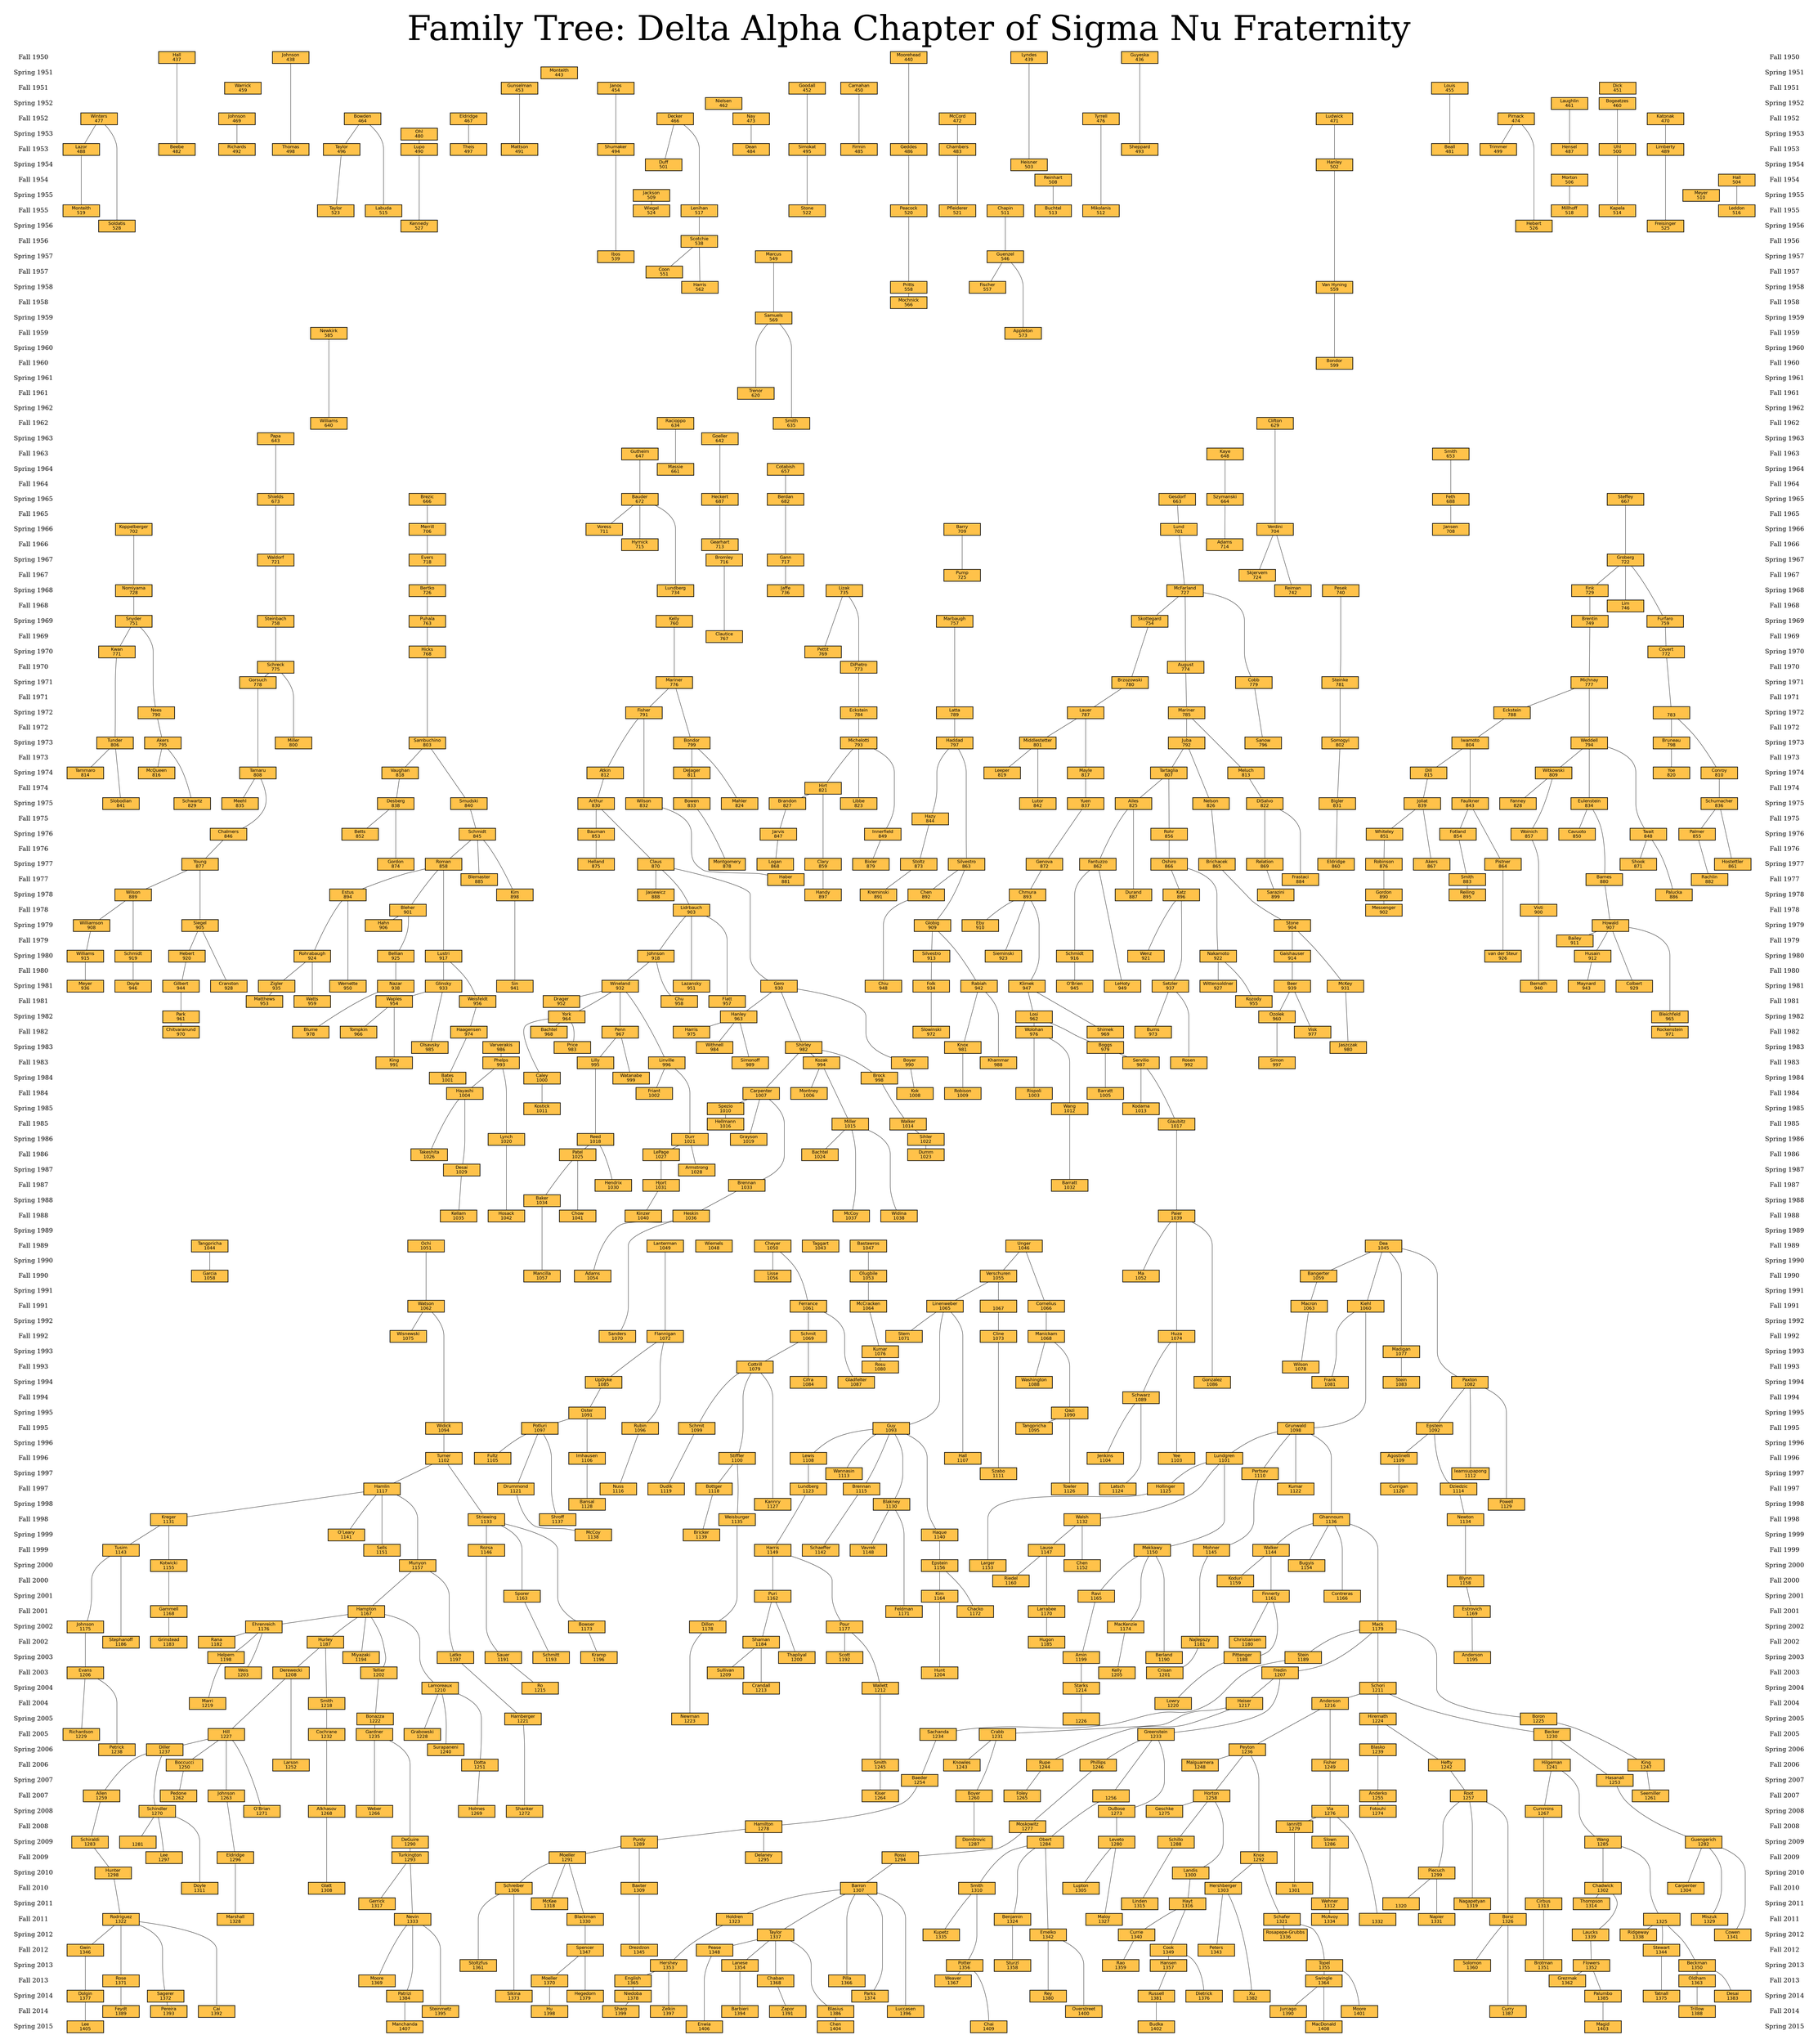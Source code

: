 digraph "family-tree" {
    size=80;
    ratio="compress";
    pad=".5, .5";
    ranksep=0.15;
    nodesep=0.5;
    label="Family Tree: Delta Alpha Chapter of Sigma Nu Fraternity";
    labelloc="t";
    fontsize=110;
    concentrate=False;
    node [style="filled",shape="box",penwidth=2,width=1.63,fontname="dejavu sans"];
    edge [arrowhead="none"];
    subgraph "ranks-left" {
        node [color="none",fontsize=20,fontname="dejavu serif"];
        edge [style="invis"];
        "ranks-left:fall1950" [label="Fall 1950"];
        "ranks-left:spring1951" [label="Spring 1951"];
        "ranks-left:fall1951" [label="Fall 1951"];
        "ranks-left:spring1952" [label="Spring 1952"];
        "ranks-left:fall1952" [label="Fall 1952"];
        "ranks-left:spring1953" [label="Spring 1953"];
        "ranks-left:fall1953" [label="Fall 1953"];
        "ranks-left:spring1954" [label="Spring 1954"];
        "ranks-left:fall1954" [label="Fall 1954"];
        "ranks-left:spring1955" [label="Spring 1955"];
        "ranks-left:fall1955" [label="Fall 1955"];
        "ranks-left:spring1956" [label="Spring 1956"];
        "ranks-left:fall1956" [label="Fall 1956"];
        "ranks-left:spring1957" [label="Spring 1957"];
        "ranks-left:fall1957" [label="Fall 1957"];
        "ranks-left:spring1958" [label="Spring 1958"];
        "ranks-left:fall1958" [label="Fall 1958"];
        "ranks-left:spring1959" [label="Spring 1959"];
        "ranks-left:fall1959" [label="Fall 1959"];
        "ranks-left:spring1960" [label="Spring 1960"];
        "ranks-left:fall1960" [label="Fall 1960"];
        "ranks-left:spring1961" [label="Spring 1961"];
        "ranks-left:fall1961" [label="Fall 1961"];
        "ranks-left:spring1962" [label="Spring 1962"];
        "ranks-left:fall1962" [label="Fall 1962"];
        "ranks-left:spring1963" [label="Spring 1963"];
        "ranks-left:fall1963" [label="Fall 1963"];
        "ranks-left:spring1964" [label="Spring 1964"];
        "ranks-left:fall1964" [label="Fall 1964"];
        "ranks-left:spring1965" [label="Spring 1965"];
        "ranks-left:fall1965" [label="Fall 1965"];
        "ranks-left:spring1966" [label="Spring 1966"];
        "ranks-left:fall1966" [label="Fall 1966"];
        "ranks-left:spring1967" [label="Spring 1967"];
        "ranks-left:fall1967" [label="Fall 1967"];
        "ranks-left:spring1968" [label="Spring 1968"];
        "ranks-left:fall1968" [label="Fall 1968"];
        "ranks-left:spring1969" [label="Spring 1969"];
        "ranks-left:fall1969" [label="Fall 1969"];
        "ranks-left:spring1970" [label="Spring 1970"];
        "ranks-left:fall1970" [label="Fall 1970"];
        "ranks-left:spring1971" [label="Spring 1971"];
        "ranks-left:fall1971" [label="Fall 1971"];
        "ranks-left:spring1972" [label="Spring 1972"];
        "ranks-left:fall1972" [label="Fall 1972"];
        "ranks-left:spring1973" [label="Spring 1973"];
        "ranks-left:fall1973" [label="Fall 1973"];
        "ranks-left:spring1974" [label="Spring 1974"];
        "ranks-left:fall1974" [label="Fall 1974"];
        "ranks-left:spring1975" [label="Spring 1975"];
        "ranks-left:fall1975" [label="Fall 1975"];
        "ranks-left:spring1976" [label="Spring 1976"];
        "ranks-left:fall1976" [label="Fall 1976"];
        "ranks-left:spring1977" [label="Spring 1977"];
        "ranks-left:fall1977" [label="Fall 1977"];
        "ranks-left:spring1978" [label="Spring 1978"];
        "ranks-left:fall1978" [label="Fall 1978"];
        "ranks-left:spring1979" [label="Spring 1979"];
        "ranks-left:fall1979" [label="Fall 1979"];
        "ranks-left:spring1980" [label="Spring 1980"];
        "ranks-left:fall1980" [label="Fall 1980"];
        "ranks-left:spring1981" [label="Spring 1981"];
        "ranks-left:fall1981" [label="Fall 1981"];
        "ranks-left:spring1982" [label="Spring 1982"];
        "ranks-left:fall1982" [label="Fall 1982"];
        "ranks-left:spring1983" [label="Spring 1983"];
        "ranks-left:fall1983" [label="Fall 1983"];
        "ranks-left:spring1984" [label="Spring 1984"];
        "ranks-left:fall1984" [label="Fall 1984"];
        "ranks-left:spring1985" [label="Spring 1985"];
        "ranks-left:fall1985" [label="Fall 1985"];
        "ranks-left:spring1986" [label="Spring 1986"];
        "ranks-left:fall1986" [label="Fall 1986"];
        "ranks-left:spring1987" [label="Spring 1987"];
        "ranks-left:fall1987" [label="Fall 1987"];
        "ranks-left:spring1988" [label="Spring 1988"];
        "ranks-left:fall1988" [label="Fall 1988"];
        "ranks-left:spring1989" [label="Spring 1989"];
        "ranks-left:fall1989" [label="Fall 1989"];
        "ranks-left:spring1990" [label="Spring 1990"];
        "ranks-left:fall1990" [label="Fall 1990"];
        "ranks-left:spring1991" [label="Spring 1991"];
        "ranks-left:fall1991" [label="Fall 1991"];
        "ranks-left:spring1992" [label="Spring 1992"];
        "ranks-left:fall1992" [label="Fall 1992"];
        "ranks-left:spring1993" [label="Spring 1993"];
        "ranks-left:fall1993" [label="Fall 1993"];
        "ranks-left:spring1994" [label="Spring 1994"];
        "ranks-left:fall1994" [label="Fall 1994"];
        "ranks-left:spring1995" [label="Spring 1995"];
        "ranks-left:fall1995" [label="Fall 1995"];
        "ranks-left:spring1996" [label="Spring 1996"];
        "ranks-left:fall1996" [label="Fall 1996"];
        "ranks-left:spring1997" [label="Spring 1997"];
        "ranks-left:fall1997" [label="Fall 1997"];
        "ranks-left:spring1998" [label="Spring 1998"];
        "ranks-left:fall1998" [label="Fall 1998"];
        "ranks-left:spring1999" [label="Spring 1999"];
        "ranks-left:fall1999" [label="Fall 1999"];
        "ranks-left:spring2000" [label="Spring 2000"];
        "ranks-left:fall2000" [label="Fall 2000"];
        "ranks-left:spring2001" [label="Spring 2001"];
        "ranks-left:fall2001" [label="Fall 2001"];
        "ranks-left:spring2002" [label="Spring 2002"];
        "ranks-left:fall2002" [label="Fall 2002"];
        "ranks-left:spring2003" [label="Spring 2003"];
        "ranks-left:fall2003" [label="Fall 2003"];
        "ranks-left:spring2004" [label="Spring 2004"];
        "ranks-left:fall2004" [label="Fall 2004"];
        "ranks-left:spring2005" [label="Spring 2005"];
        "ranks-left:fall2005" [label="Fall 2005"];
        "ranks-left:spring2006" [label="Spring 2006"];
        "ranks-left:fall2006" [label="Fall 2006"];
        "ranks-left:spring2007" [label="Spring 2007"];
        "ranks-left:fall2007" [label="Fall 2007"];
        "ranks-left:spring2008" [label="Spring 2008"];
        "ranks-left:fall2008" [label="Fall 2008"];
        "ranks-left:spring2009" [label="Spring 2009"];
        "ranks-left:fall2009" [label="Fall 2009"];
        "ranks-left:spring2010" [label="Spring 2010"];
        "ranks-left:fall2010" [label="Fall 2010"];
        "ranks-left:spring2011" [label="Spring 2011"];
        "ranks-left:fall2011" [label="Fall 2011"];
        "ranks-left:spring2012" [label="Spring 2012"];
        "ranks-left:fall2012" [label="Fall 2012"];
        "ranks-left:spring2013" [label="Spring 2013"];
        "ranks-left:fall2013" [label="Fall 2013"];
        "ranks-left:spring2014" [label="Spring 2014"];
        "ranks-left:fall2014" [label="Fall 2014"];
        "ranks-left:spring2015" [label="Spring 2015"];
        "ranks-left:fall1950" -> "ranks-left:spring1951";
        "ranks-left:spring1951" -> "ranks-left:fall1951";
        "ranks-left:fall1951" -> "ranks-left:spring1952";
        "ranks-left:spring1952" -> "ranks-left:fall1952";
        "ranks-left:fall1952" -> "ranks-left:spring1953";
        "ranks-left:spring1953" -> "ranks-left:fall1953";
        "ranks-left:fall1953" -> "ranks-left:spring1954";
        "ranks-left:spring1954" -> "ranks-left:fall1954";
        "ranks-left:fall1954" -> "ranks-left:spring1955";
        "ranks-left:spring1955" -> "ranks-left:fall1955";
        "ranks-left:fall1955" -> "ranks-left:spring1956";
        "ranks-left:spring1956" -> "ranks-left:fall1956";
        "ranks-left:fall1956" -> "ranks-left:spring1957";
        "ranks-left:spring1957" -> "ranks-left:fall1957";
        "ranks-left:fall1957" -> "ranks-left:spring1958";
        "ranks-left:spring1958" -> "ranks-left:fall1958";
        "ranks-left:fall1958" -> "ranks-left:spring1959";
        "ranks-left:spring1959" -> "ranks-left:fall1959";
        "ranks-left:fall1959" -> "ranks-left:spring1960";
        "ranks-left:spring1960" -> "ranks-left:fall1960";
        "ranks-left:fall1960" -> "ranks-left:spring1961";
        "ranks-left:spring1961" -> "ranks-left:fall1961";
        "ranks-left:fall1961" -> "ranks-left:spring1962";
        "ranks-left:spring1962" -> "ranks-left:fall1962";
        "ranks-left:fall1962" -> "ranks-left:spring1963";
        "ranks-left:spring1963" -> "ranks-left:fall1963";
        "ranks-left:fall1963" -> "ranks-left:spring1964";
        "ranks-left:spring1964" -> "ranks-left:fall1964";
        "ranks-left:fall1964" -> "ranks-left:spring1965";
        "ranks-left:spring1965" -> "ranks-left:fall1965";
        "ranks-left:fall1965" -> "ranks-left:spring1966";
        "ranks-left:spring1966" -> "ranks-left:fall1966";
        "ranks-left:fall1966" -> "ranks-left:spring1967";
        "ranks-left:spring1967" -> "ranks-left:fall1967";
        "ranks-left:fall1967" -> "ranks-left:spring1968";
        "ranks-left:spring1968" -> "ranks-left:fall1968";
        "ranks-left:fall1968" -> "ranks-left:spring1969";
        "ranks-left:spring1969" -> "ranks-left:fall1969";
        "ranks-left:fall1969" -> "ranks-left:spring1970";
        "ranks-left:spring1970" -> "ranks-left:fall1970";
        "ranks-left:fall1970" -> "ranks-left:spring1971";
        "ranks-left:spring1971" -> "ranks-left:fall1971";
        "ranks-left:fall1971" -> "ranks-left:spring1972";
        "ranks-left:spring1972" -> "ranks-left:fall1972";
        "ranks-left:fall1972" -> "ranks-left:spring1973";
        "ranks-left:spring1973" -> "ranks-left:fall1973";
        "ranks-left:fall1973" -> "ranks-left:spring1974";
        "ranks-left:spring1974" -> "ranks-left:fall1974";
        "ranks-left:fall1974" -> "ranks-left:spring1975";
        "ranks-left:spring1975" -> "ranks-left:fall1975";
        "ranks-left:fall1975" -> "ranks-left:spring1976";
        "ranks-left:spring1976" -> "ranks-left:fall1976";
        "ranks-left:fall1976" -> "ranks-left:spring1977";
        "ranks-left:spring1977" -> "ranks-left:fall1977";
        "ranks-left:fall1977" -> "ranks-left:spring1978";
        "ranks-left:spring1978" -> "ranks-left:fall1978";
        "ranks-left:fall1978" -> "ranks-left:spring1979";
        "ranks-left:spring1979" -> "ranks-left:fall1979";
        "ranks-left:fall1979" -> "ranks-left:spring1980";
        "ranks-left:spring1980" -> "ranks-left:fall1980";
        "ranks-left:fall1980" -> "ranks-left:spring1981";
        "ranks-left:spring1981" -> "ranks-left:fall1981";
        "ranks-left:fall1981" -> "ranks-left:spring1982";
        "ranks-left:spring1982" -> "ranks-left:fall1982";
        "ranks-left:fall1982" -> "ranks-left:spring1983";
        "ranks-left:spring1983" -> "ranks-left:fall1983";
        "ranks-left:fall1983" -> "ranks-left:spring1984";
        "ranks-left:spring1984" -> "ranks-left:fall1984";
        "ranks-left:fall1984" -> "ranks-left:spring1985";
        "ranks-left:spring1985" -> "ranks-left:fall1985";
        "ranks-left:fall1985" -> "ranks-left:spring1986";
        "ranks-left:spring1986" -> "ranks-left:fall1986";
        "ranks-left:fall1986" -> "ranks-left:spring1987";
        "ranks-left:spring1987" -> "ranks-left:fall1987";
        "ranks-left:fall1987" -> "ranks-left:spring1988";
        "ranks-left:spring1988" -> "ranks-left:fall1988";
        "ranks-left:fall1988" -> "ranks-left:spring1989";
        "ranks-left:spring1989" -> "ranks-left:fall1989";
        "ranks-left:fall1989" -> "ranks-left:spring1990";
        "ranks-left:spring1990" -> "ranks-left:fall1990";
        "ranks-left:fall1990" -> "ranks-left:spring1991";
        "ranks-left:spring1991" -> "ranks-left:fall1991";
        "ranks-left:fall1991" -> "ranks-left:spring1992";
        "ranks-left:spring1992" -> "ranks-left:fall1992";
        "ranks-left:fall1992" -> "ranks-left:spring1993";
        "ranks-left:spring1993" -> "ranks-left:fall1993";
        "ranks-left:fall1993" -> "ranks-left:spring1994";
        "ranks-left:spring1994" -> "ranks-left:fall1994";
        "ranks-left:fall1994" -> "ranks-left:spring1995";
        "ranks-left:spring1995" -> "ranks-left:fall1995";
        "ranks-left:fall1995" -> "ranks-left:spring1996";
        "ranks-left:spring1996" -> "ranks-left:fall1996";
        "ranks-left:fall1996" -> "ranks-left:spring1997";
        "ranks-left:spring1997" -> "ranks-left:fall1997";
        "ranks-left:fall1997" -> "ranks-left:spring1998";
        "ranks-left:spring1998" -> "ranks-left:fall1998";
        "ranks-left:fall1998" -> "ranks-left:spring1999";
        "ranks-left:spring1999" -> "ranks-left:fall1999";
        "ranks-left:fall1999" -> "ranks-left:spring2000";
        "ranks-left:spring2000" -> "ranks-left:fall2000";
        "ranks-left:fall2000" -> "ranks-left:spring2001";
        "ranks-left:spring2001" -> "ranks-left:fall2001";
        "ranks-left:fall2001" -> "ranks-left:spring2002";
        "ranks-left:spring2002" -> "ranks-left:fall2002";
        "ranks-left:fall2002" -> "ranks-left:spring2003";
        "ranks-left:spring2003" -> "ranks-left:fall2003";
        "ranks-left:fall2003" -> "ranks-left:spring2004";
        "ranks-left:spring2004" -> "ranks-left:fall2004";
        "ranks-left:fall2004" -> "ranks-left:spring2005";
        "ranks-left:spring2005" -> "ranks-left:fall2005";
        "ranks-left:fall2005" -> "ranks-left:spring2006";
        "ranks-left:spring2006" -> "ranks-left:fall2006";
        "ranks-left:fall2006" -> "ranks-left:spring2007";
        "ranks-left:spring2007" -> "ranks-left:fall2007";
        "ranks-left:fall2007" -> "ranks-left:spring2008";
        "ranks-left:spring2008" -> "ranks-left:fall2008";
        "ranks-left:fall2008" -> "ranks-left:spring2009";
        "ranks-left:spring2009" -> "ranks-left:fall2009";
        "ranks-left:fall2009" -> "ranks-left:spring2010";
        "ranks-left:spring2010" -> "ranks-left:fall2010";
        "ranks-left:fall2010" -> "ranks-left:spring2011";
        "ranks-left:spring2011" -> "ranks-left:fall2011";
        "ranks-left:fall2011" -> "ranks-left:spring2012";
        "ranks-left:spring2012" -> "ranks-left:fall2012";
        "ranks-left:fall2012" -> "ranks-left:spring2013";
        "ranks-left:spring2013" -> "ranks-left:fall2013";
        "ranks-left:fall2013" -> "ranks-left:spring2014";
        "ranks-left:spring2014" -> "ranks-left:fall2014";
        "ranks-left:fall2014" -> "ranks-left:spring2015";
    }
    subgraph "members" {
        node [fillcolor=".11 .71 1."];
        "702" [label="Koppelberger\n702"];
        "728" [label="Nomiyama\n728"];
        "751" [label="Snyder\n751"];
        "771" [label="Kwan\n771"];
        "790" [label="Nees\n790"];
        "795" [label="Akers\n795"];
        "806" [label="Tunder\n806"];
        "814" [label="Tammaro\n814"];
        "816" [label="McQueen\n816"];
        "829" [label="Schwartz\n829"];
        "841" [label="Slobodian\n841"];
        "477" [label="Winters\n477"];
        "488" [label="Lazor\n488"];
        "519" [label="Monteith\n519"];
        "528" [label="Soldatis\n528"];
        "437" [label="Hall\n437"];
        "482" [label="Beebe\n482"];
        "643" [label="Papa\n643"];
        "673" [label="Shields\n673"];
        "721" [label="Waldorf\n721"];
        "758" [label="Steinbach\n758"];
        "775" [label="Schreck\n775"];
        "778" [label="Gorsuch\n778"];
        "800" [label="Miller\n800"];
        "808" [label="Tamaru\n808"];
        "835" [label="Meehl\n835"];
        "846" [label="Chalmers\n846"];
        "877" [label="Young\n877"];
        "889" [label="Wilson\n889"];
        "905" [label="Siegel\n905"];
        "908" [label="Williamson\n908"];
        "915" [label="Williams\n915"];
        "919" [label="Schmidt\n919"];
        "920" [label="Hebert\n920"];
        "928" [label="Cranston\n928"];
        "936" [label="Meyer\n936"];
        "944" [label="Gilbert\n944"];
        "946" [label="Doyle\n946"];
        "961" [label="Park\n961"];
        "970" [label="Chitvaranund\n970"];
        "459" [label="Warrick\n459"];
        "469" [label="Johnson\n469"];
        "492" [label="Richards\n492"];
        "1044" [label="Tangpricha\n1044"];
        "1058" [label="Garcia\n1058"];
        "438" [label="Johnson\n438"];
        "498" [label="Thomas\n498"];
        "464" [label="Bowden\n464"];
        "496" [label="Taylor\n496"];
        "515" [label="Labuda\n515"];
        "523" [label="Taylor\n523"];
        "480" [label="Ohl\n480"];
        "490" [label="Lupo\n490"];
        "527" [label="Kennedy\n527"];
        "1051" [label="Ochi\n1051"];
        "1062" [label="Watson\n1062"];
        "1075" [label="Wisnewski\n1075"];
        "1094" [label="Widick\n1094"];
        "1102" [label="Turner\n1102"];
        "1117" [label="Hamlin\n1117"];
        "1131" [label="Kreger\n1131"];
        "1133" [label="Striewing\n1133"];
        "1141" [label="O’Leary\n1141"];
        "1143" [label="Tusim\n1143"];
        "1146" [label="Rozsa\n1146"];
        "1151" [label="Sells\n1151"];
        "1155" [label="Kotwicki\n1155"];
        "1157" [label="Munyon\n1157"];
        "1163" [label="Sporer\n1163"];
        "1167" [label="Hampton\n1167"];
        "1168" [label="Gammell\n1168"];
        "1173" [label="Bowser\n1173"];
        "1175" [label="Johnson\n1175"];
        "1176" [label="Ehrenreich\n1176"];
        "1182" [label="Rana\n1182"];
        "1183" [label="Grinstead\n1183"];
        "1186" [label="Stephanoff\n1186"];
        "1187" [label="Hurley\n1187"];
        "1191" [label="Sauer\n1191"];
        "1193" [label="Schmitt\n1193"];
        "1194" [label="Miyazaki\n1194"];
        "1196" [label="Kramp\n1196"];
        "1197" [label="Latko\n1197"];
        "1198" [label="Helpern\n1198"];
        "1202" [label="Tellier\n1202"];
        "1203" [label="Weis\n1203"];
        "1206" [label="Evans\n1206"];
        "1208" [label="Derewecki\n1208"];
        "1210" [label="Lamoreaux\n1210"];
        "1215" [label="Ro\n1215"];
        "1218" [label="Smith\n1218"];
        "1219" [label="Marri\n1219"];
        "1221" [label="Hamberger\n1221"];
        "1222" [label="Bonazza\n1222"];
        "1227" [label="Hill\n1227"];
        "1228" [label="Grabowski\n1228"];
        "1229" [label="Richardson\n1229"];
        "1232" [label="Cochrane\n1232"];
        "1235" [label="Gardner\n1235"];
        "1237" [label="Diller\n1237"];
        "1238" [label="Petrick\n1238"];
        "1240" [label="Surapaneni\n1240"];
        "1250" [label="Boccucci\n1250"];
        "1251" [label="Dotta\n1251"];
        "1252" [label="Larson\n1252"];
        "1259" [label="Allen\n1259"];
        "1262" [label="Pedone\n1262"];
        "1263" [label="Johnson\n1263"];
        "1266" [label="Weber\n1266"];
        "1268" [label="Alkhasov\n1268"];
        "1269" [label="Holmes\n1269"];
        "1270" [label="Schindler\n1270"];
        "1271" [label="O’Brian\n1271"];
        "1272" [label="Shanker\n1272"];
        "1281" [label="\n1281"];
        "1283" [label="Schiraldi\n1283"];
        "1290" [label="DeGuire\n1290"];
        "1293" [label="Turkington\n1293"];
        "1296" [label="Eldridge\n1296"];
        "1297" [label="Lee\n1297"];
        "1298" [label="Hunter\n1298"];
        "1308" [label="Glatt\n1308"];
        "1311" [label="Doyle\n1311"];
        "1317" [label="Gerrick\n1317"];
        "1322" [label="Rodriguez\n1322"];
        "1328" [label="Marshall\n1328"];
        "1333" [label="Nevin\n1333"];
        "1346" [label="Gwin\n1346"];
        "1369" [label="Moore\n1369"];
        "1371" [label="Rose\n1371"];
        "1372" [label="Sagerer\n1372"];
        "1377" [label="Dolgin\n1377"];
        "1384" [label="Patrizi\n1384"];
        "1389" [label="Feydt\n1389"];
        "1392" [label="Cai\n1392"];
        "1393" [label="Pereira\n1393"];
        "1395" [label="Steinmetz\n1395"];
        "1405" [label="Lee\n1405"];
        "1407" [label="Manchanda\n1407"];
        "467" [label="Eldridge\n467"];
        "497" [label="Theis\n497"];
        "1001" [label="Bates\n1001"];
        "666" [label="Brezic\n666"];
        "706" [label="Merrill\n706"];
        "718" [label="Evers\n718"];
        "726" [label="Bertko\n726"];
        "763" [label="Puhala\n763"];
        "768" [label="Hicks\n768"];
        "803" [label="Sambuchino\n803"];
        "818" [label="Vaughan\n818"];
        "838" [label="Desberg\n838"];
        "840" [label="Smudski\n840"];
        "845" [label="Schmidt\n845"];
        "852" [label="Betts\n852"];
        "858" [label="Roman\n858"];
        "874" [label="Gordon\n874"];
        "885" [label="Blemaster\n885"];
        "894" [label="Estus\n894"];
        "898" [label="Kim\n898"];
        "901" [label="Bleher\n901"];
        "906" [label="Hahn\n906"];
        "917" [label="Lustri\n917"];
        "924" [label="Rohrabaugh\n924"];
        "925" [label="Bellian\n925"];
        "933" [label="Glinsky\n933"];
        "935" [label="Zigler\n935"];
        "938" [label="Nazar\n938"];
        "941" [label="Sin\n941"];
        "950" [label="Wernette\n950"];
        "953" [label="Matthews\n953"];
        "954" [label="Waples\n954"];
        "956" [label="Weisfeldt\n956"];
        "959" [label="Watts\n959"];
        "966" [label="Tompkin\n966"];
        "974" [label="Haagensen\n974"];
        "978" [label="Blume\n978"];
        "985" [label="Olsavsky\n985"];
        "991" [label="King\n991"];
        "1004" [label="Hayashi\n1004"];
        "1020" [label="Lynch\n1020"];
        "1026" [label="Takeshita\n1026"];
        "1029" [label="Desai\n1029"];
        "1035" [label="Kellam\n1035"];
        "1042" [label="Hosack\n1042"];
        "986" [label="Varverakis\n986"];
        "993" [label="Phelps\n993"];
        "1000" [label="Caley\n1000"];
        "1002" [label="Friant\n1002"];
        "1006" [label="Montney\n1006"];
        "1007" [label="Carpenter\n1007"];
        "1008" [label="Kok\n1008"];
        "1010" [label="Spezio\n1010"];
        "1011" [label="Kostick\n1011"];
        "1014" [label="Walker\n1014"];
        "1015" [label="Miller\n1015"];
        "1016" [label="Hellmann\n1016"];
        "1018" [label="Reed\n1018"];
        "1019" [label="Grayson\n1019"];
        "1021" [label="Durr\n1021"];
        "1022" [label="Sihler\n1022"];
        "1023" [label="Dumm\n1023"];
        "1024" [label="Bachtel\n1024"];
        "1025" [label="Patel\n1025"];
        "1027" [label="LePage\n1027"];
        "1028" [label="Armstrong\n1028"];
        "1030" [label="Hendrix\n1030"];
        "1031" [label="Hjort\n1031"];
        "1033" [label="Brennan\n1033"];
        "1034" [label="Baker\n1034"];
        "1036" [label="Heskin\n1036"];
        "1037" [label="McCoy\n1037"];
        "1038" [label="Widina\n1038"];
        "1040" [label="Kinzer\n1040"];
        "1041" [label="Chow\n1041"];
        "1054" [label="Adams\n1054"];
        "1057" [label="Mancilla\n1057"];
        "1070" [label="Sanders\n1070"];
        "760" [label="Kelly\n760"];
        "776" [label="Mariner\n776"];
        "791" [label="Fisher\n791"];
        "799" [label="Bondor\n799"];
        "811" [label="DeJager\n811"];
        "812" [label="Atkin\n812"];
        "824" [label="Mahler\n824"];
        "830" [label="Arthur\n830"];
        "832" [label="Wilson\n832"];
        "833" [label="Bowen\n833"];
        "853" [label="Bauman\n853"];
        "870" [label="Claus\n870"];
        "875" [label="Helland\n875"];
        "878" [label="Montgomery\n878"];
        "881" [label="Haber\n881"];
        "888" [label="Jasiewicz\n888"];
        "903" [label="Lidrbauch\n903"];
        "918" [label="Johnson\n918"];
        "930" [label="Gero\n930"];
        "932" [label="Wineland\n932"];
        "951" [label="Lazansky\n951"];
        "952" [label="Drager\n952"];
        "957" [label="Flatt\n957"];
        "958" [label="Chu\n958"];
        "963" [label="Hanley\n963"];
        "964" [label="York\n964"];
        "967" [label="Penn\n967"];
        "968" [label="Bachtel\n968"];
        "975" [label="Harris\n975"];
        "982" [label="Shirley\n982"];
        "983" [label="Price\n983"];
        "984" [label="Withnell\n984"];
        "989" [label="Simonoff\n989"];
        "990" [label="Boyer\n990"];
        "994" [label="Kozak\n994"];
        "995" [label="Lilly\n995"];
        "996" [label="Linville\n996"];
        "998" [label="Brock\n998"];
        "999" [label="Watanabe\n999"];
        "453" [label="Gunselman\n453"];
        "491" [label="Mattson\n491"];
        "647" [label="Gutheim\n647"];
        "672" [label="Bauder\n672"];
        "711" [label="Voress\n711"];
        "715" [label="Hyrnick\n715"];
        "734" [label="Lundberg\n734"];
        "585" [label="Newkirk\n585"];
        "640" [label="Williams\n640"];
        "454" [label="Janos\n454"];
        "494" [label="Shumaker\n494"];
        "539" [label="Ibos\n539"];
        "1049" [label="Lanterman\n1049"];
        "1072" [label="Flannigan\n1072"];
        "1085" [label="UpDyke\n1085"];
        "1091" [label="Oster\n1091"];
        "1096" [label="Rubin\n1096"];
        "1097" [label="Potluri\n1097"];
        "1105" [label="Fultz\n1105"];
        "1106" [label="Imhausen\n1106"];
        "1116" [label="Nuss\n1116"];
        "1121" [label="Drummond\n1121"];
        "1128" [label="Bansal\n1128"];
        "1137" [label="Shroff\n1137"];
        "1138" [label="McCoy\n1138"];
        "634" [label="Racioppo\n634"];
        "661" [label="Massie\n661"];
        "509" [label="Jackson\n509"];
        "524" [label="Wiegel\n524"];
        "1048" [label="Wiemels\n1048"];
        "466" [label="Decker\n466"];
        "501" [label="Duff\n501"];
        "517" [label="Lenihan\n517"];
        "538" [label="Scotchie\n538"];
        "551" [label="Coon\n551"];
        "562" [label="Harris\n562"];
        "443" [label="Monteith\n443"];
        "1050" [label="Cheyer\n1050"];
        "1056" [label="Lisse\n1056"];
        "1061" [label="Ferrance\n1061"];
        "1069" [label="Schmit\n1069"];
        "1079" [label="Cottrill\n1079"];
        "1084" [label="Cifra\n1084"];
        "1087" [label="Gladfelter\n1087"];
        "1099" [label="Schmit\n1099"];
        "1100" [label="Stiffler\n1100"];
        "1118" [label="Bottger\n1118"];
        "1119" [label="Dudik\n1119"];
        "1127" [label="Kannry\n1127"];
        "1135" [label="Weisburger\n1135"];
        "1139" [label="Bricker\n1139"];
        "1178" [label="Dillon\n1178"];
        "1223" [label="Newman\n1223"];
        "462" [label="Nielsen\n462"];
        "716" [label="Bromley\n716"];
        "767" [label="Clautice\n767"];
        "549" [label="Marcus\n549"];
        "569" [label="Samuels\n569"];
        "620" [label="Trenor\n620"];
        "635" [label="Smith\n635"];
        "473" [label="Nay\n473"];
        "484" [label="Dean\n484"];
        "642" [label="Goeller\n642"];
        "687" [label="Heckert\n687"];
        "713" [label="Gearhart\n713"];
        "452" [label="Goodall\n452"];
        "495" [label="Simokat\n495"];
        "522" [label="Stone\n522"];
        "450" [label="Carnahan\n450"];
        "485" [label="Firmin\n485"];
        "440" [label="Moorehead\n440"];
        "486" [label="Geddes\n486"];
        "520" [label="Peacock\n520"];
        "558" [label="Pritts\n558"];
        "566" [label="Mochnick\n566"];
        "472" [label="McCord\n472"];
        "483" [label="Chambers\n483"];
        "521" [label="Pfleiderer\n521"];
        "439" [label="Lyndes\n439"];
        "503" [label="Heisner\n503"];
        "511" [label="Chapin\n511"];
        "546" [label="Guenzel\n546"];
        "557" [label="Fischer\n557"];
        "573" [label="Appleton\n573"];
        "657" [label="Cotabish\n657"];
        "682" [label="Berdan\n682"];
        "717" [label="Gann\n717"];
        "736" [label="Jaffe\n736"];
        "508" [label="Reinhart\n508"];
        "513" [label="Buchtel\n513"];
        "1043" [label="Taggart\n1043"];
        "709" [label="Barry\n709"];
        "725" [label="Pump\n725"];
        "1047" [label="Bastawros\n1047"];
        "1053" [label="Olugbile\n1053"];
        "1064" [label="McCracken\n1064"];
        "1076" [label="Kumar\n1076"];
        "1080" [label="Rosu\n1080"];
        "1046" [label="Unger\n1046"];
        "1055" [label="Verschuren\n1055"];
        "1065" [label="Linenweber\n1065"];
        "1066" [label="Cornelius\n1066"];
        "1067" [label="\n1067"];
        "1068" [label="Manickam\n1068"];
        "1071" [label="Stern\n1071"];
        "1073" [label="Cline\n1073"];
        "1088" [label="Washington\n1088"];
        "1090" [label="Qazi\n1090"];
        "1093" [label="Guy\n1093"];
        "1095" [label="Tangpricha\n1095"];
        "1107" [label="Hall\n1107"];
        "1108" [label="Lewis\n1108"];
        "1111" [label="Szabo\n1111"];
        "1113" [label="Wannasin\n1113"];
        "1115" [label="Brennan\n1115"];
        "1123" [label="Lundberg\n1123"];
        "1126" [label="Towler\n1126"];
        "1130" [label="Blakney\n1130"];
        "1140" [label="Haque\n1140"];
        "1142" [label="Schaeffer\n1142"];
        "1148" [label="Vavrek\n1148"];
        "1149" [label="Harris\n1149"];
        "1156" [label="Epstein\n1156"];
        "1162" [label="Puri\n1162"];
        "1164" [label="Kim\n1164"];
        "1171" [label="Feldman\n1171"];
        "1172" [label="Chacko\n1172"];
        "1177" [label="Pour\n1177"];
        "1184" [label="Shaman\n1184"];
        "1192" [label="Scott\n1192"];
        "1200" [label="Thapliyal\n1200"];
        "1204" [label="Hunt\n1204"];
        "1209" [label="Sullivan\n1209"];
        "1212" [label="Wallett\n1212"];
        "1213" [label="Crandall\n1213"];
        "1245" [label="Smith\n1245"];
        "1264" [label="Kiser\n1264"];
        "476" [label="Tyrrell\n476"];
        "512" [label="Mikolanis\n512"];
        "436" [label="Guyeska\n436"];
        "493" [label="Sheppard\n493"];
        "735" [label="Lizak\n735"];
        "769" [label="Pettit\n769"];
        "773" [label="DiPietro\n773"];
        "784" [label="Eckstein\n784"];
        "793" [label="Michelotti\n793"];
        "821" [label="Hirt\n821"];
        "823" [label="Libbe\n823"];
        "827" [label="Brandon\n827"];
        "847" [label="Jarvis\n847"];
        "849" [label="Innerfield\n849"];
        "859" [label="Clary\n859"];
        "868" [label="Logan\n868"];
        "879" [label="Bixler\n879"];
        "897" [label="Handy\n897"];
        "471" [label="Ludwick\n471"];
        "502" [label="Hanley\n502"];
        "559" [label="Van Hyning\n559"];
        "599" [label="Bondor\n599"];
        "1009" [label="Robison\n1009"];
        "757" [label="Marbaugh\n757"];
        "789" [label="Latta\n789"];
        "797" [label="Haddad\n797"];
        "844" [label="Hazy\n844"];
        "863" [label="Silvestro\n863"];
        "873" [label="Stoltz\n873"];
        "891" [label="Kreminski\n891"];
        "892" [label="Chen\n892"];
        "909" [label="Globig\n909"];
        "913" [label="Silvestro\n913"];
        "934" [label="Folk\n934"];
        "942" [label="Rabiah\n942"];
        "948" [label="Chiu\n948"];
        "972" [label="Slowinski\n972"];
        "981" [label="Knox\n981"];
        "988" [label="Khammar\n988"];
        "1003" [label="Rispoli\n1003"];
        "1005" [label="Barratt\n1005"];
        "1012" [label="Wang\n1012"];
        "1013" [label="Kodama\n1013"];
        "1017" [label="Glaubitz\n1017"];
        "1032" [label="Barratt\n1032"];
        "1039" [label="Paier\n1039"];
        "1052" [label="Ma\n1052"];
        "1074" [label="Huza\n1074"];
        "1086" [label="Gonzalez\n1086"];
        "1089" [label="Schwarz\n1089"];
        "1103" [label="Yee\n1103"];
        "1104" [label="Jenkins\n1104"];
        "1124" [label="Latsch\n1124"];
        "663" [label="Gesdorf\n663"];
        "701" [label="Lund\n701"];
        "727" [label="McFarland\n727"];
        "754" [label="Skottegard\n754"];
        "774" [label="August\n774"];
        "779" [label="Cobb\n779"];
        "780" [label="Brzozowski\n780"];
        "785" [label="Mariner\n785"];
        "787" [label="Lauer\n787"];
        "792" [label="Juba\n792"];
        "796" [label="Sanow\n796"];
        "801" [label="Middlestetter\n801"];
        "807" [label="Tartaglia\n807"];
        "813" [label="Meluch\n813"];
        "817" [label="Mayle\n817"];
        "819" [label="Leeper\n819"];
        "822" [label="DiSalvo\n822"];
        "825" [label="Ailes\n825"];
        "826" [label="Nelson\n826"];
        "837" [label="Yuen\n837"];
        "842" [label="Lutor\n842"];
        "856" [label="Rohr\n856"];
        "862" [label="Fantuzzo\n862"];
        "865" [label="Brichacek\n865"];
        "866" [label="Oshiro\n866"];
        "869" [label="Relation\n869"];
        "872" [label="Genova\n872"];
        "884" [label="Frastaci\n884"];
        "887" [label="Durand\n887"];
        "893" [label="Chmura\n893"];
        "896" [label="Katz\n896"];
        "899" [label="Sarazini\n899"];
        "904" [label="Stone\n904"];
        "910" [label="Eby\n910"];
        "914" [label="Gaishauser\n914"];
        "916" [label="Schmidt\n916"];
        "921" [label="Wenz\n921"];
        "922" [label="Nakamoto\n922"];
        "923" [label="Sieminski\n923"];
        "927" [label="Wittensoldner\n927"];
        "931" [label="McKey\n931"];
        "937" [label="Setzler\n937"];
        "939" [label="Beer\n939"];
        "945" [label="O'Brien\n945"];
        "947" [label="Klimek\n947"];
        "949" [label="LeHoty\n949"];
        "955" [label="Kozody\n955"];
        "960" [label="Ozolek\n960"];
        "962" [label="Losi\n962"];
        "969" [label="Shimek\n969"];
        "973" [label="Burns\n973"];
        "976" [label="Wolohan\n976"];
        "977" [label="Visk\n977"];
        "979" [label="Boggs\n979"];
        "980" [label="Jaszczak\n980"];
        "987" [label="Servilio\n987"];
        "992" [label="Rosen\n992"];
        "997" [label="Simon\n997"];
        "648" [label="Kaye\n648"];
        "664" [label="Szymanski\n664"];
        "714" [label="Adams\n714"];
        "629" [label="Clifton\n629"];
        "704" [label="Verdini\n704"];
        "724" [label="Skjervem\n724"];
        "742" [label="Reiman\n742"];
        "455" [label="Louis\n455"];
        "481" [label="Beall\n481"];
        "740" [label="Pesek\n740"];
        "781" [label="Steinke\n781"];
        "802" [label="Somogyi\n802"];
        "831" [label="Bigler\n831"];
        "860" [label="Eldridge\n860"];
        "474" [label="Pirnack\n474"];
        "499" [label="Trimmer\n499"];
        "526" [label="Hebert\n526"];
        "506" [label="Morton\n506"];
        "518" [label="Millhoff\n518"];
        "1045" [label="Dea\n1045"];
        "1059" [label="Bangerter\n1059"];
        "1060" [label="Kiehl\n1060"];
        "1063" [label="Macron\n1063"];
        "1077" [label="Madigan\n1077"];
        "1078" [label="Wilson\n1078"];
        "1081" [label="Frank\n1081"];
        "1082" [label="Paxton\n1082"];
        "1083" [label="Stein\n1083"];
        "1092" [label="Epstein\n1092"];
        "1098" [label="Grunwald\n1098"];
        "1101" [label="Lundgren\n1101"];
        "1109" [label="Agostinelli\n1109"];
        "1110" [label="Pertsev\n1110"];
        "1112" [label="Ieamsupapong\n1112"];
        "1114" [label="Dziedzic\n1114"];
        "1120" [label="Currigan\n1120"];
        "1122" [label="Kumar\n1122"];
        "1125" [label="Hollinger\n1125"];
        "1129" [label="Powell\n1129"];
        "1132" [label="Walsh\n1132"];
        "1134" [label="Newton\n1134"];
        "1136" [label="Ghannoum\n1136"];
        "1144" [label="Walker\n1144"];
        "1145" [label="Mohner\n1145"];
        "1147" [label="Lause\n1147"];
        "1150" [label="Mekkawy\n1150"];
        "1152" [label="Chen\n1152"];
        "1153" [label="Larger\n1153"];
        "1154" [label="Bugyis\n1154"];
        "1158" [label="Blynn\n1158"];
        "1159" [label="Koduri\n1159"];
        "1160" [label="Riedel\n1160"];
        "1161" [label="Finnerty\n1161"];
        "1165" [label="Ravi\n1165"];
        "1166" [label="Contreras\n1166"];
        "1169" [label="Estrovich\n1169"];
        "1170" [label="Larrabee\n1170"];
        "1174" [label="MacKenzie\n1174"];
        "1179" [label="Mack\n1179"];
        "1180" [label="Christiansen\n1180"];
        "1181" [label="Najlepszy\n1181"];
        "1185" [label="Hugon\n1185"];
        "1188" [label="Pittenger\n1188"];
        "1189" [label="Stein\n1189"];
        "1190" [label="Berland\n1190"];
        "1195" [label="Anderson\n1195"];
        "1199" [label="Amin\n1199"];
        "1201" [label="Crisan\n1201"];
        "1205" [label="Kelly\n1205"];
        "1207" [label="Fredin\n1207"];
        "1211" [label="Schori\n1211"];
        "1214" [label="Starks\n1214"];
        "1216" [label="Anderson\n1216"];
        "1217" [label="Heiser\n1217"];
        "1220" [label="Lowry\n1220"];
        "1224" [label="Hiremath\n1224"];
        "1225" [label="Boron\n1225"];
        "1226" [label="\n1226"];
        "1230" [label="Becker\n1230"];
        "1231" [label="Crabb\n1231"];
        "1233" [label="Greenstein\n1233"];
        "1234" [label="Sachanda\n1234"];
        "1236" [label="Peyton\n1236"];
        "1239" [label="Blasko\n1239"];
        "1241" [label="Hilgeman\n1241"];
        "1242" [label="Hefty\n1242"];
        "1243" [label="Knowles\n1243"];
        "1244" [label="Rupe\n1244"];
        "1246" [label="Phillips\n1246"];
        "1247" [label="King\n1247"];
        "1248" [label="Malguarnera\n1248"];
        "1249" [label="Fisher\n1249"];
        "1253" [label="Hasanali\n1253"];
        "1254" [label="Baeder\n1254"];
        "1255" [label="Anderko\n1255"];
        "1256" [label="\n1256"];
        "1257" [label="Root\n1257"];
        "1258" [label="Horton\n1258"];
        "1260" [label="Boyer\n1260"];
        "1261" [label="Seemiller\n1261"];
        "1265" [label="Foley\n1265"];
        "1267" [label="Cummins\n1267"];
        "1273" [label="DuBose\n1273"];
        "1274" [label="Fotouhi\n1274"];
        "1275" [label="Geschke\n1275"];
        "1276" [label="Via\n1276"];
        "1277" [label="Moskowitz\n1277"];
        "1278" [label="Hamilton\n1278"];
        "1279" [label="Iannitti\n1279"];
        "1280" [label="Leveto\n1280"];
        "1282" [label="Guengerich\n1282"];
        "1284" [label="Obert\n1284"];
        "1285" [label="Wang\n1285"];
        "1286" [label="Slown\n1286"];
        "1287" [label="Domitrovic\n1287"];
        "1288" [label="Schillo\n1288"];
        "1289" [label="Purdy\n1289"];
        "1291" [label="Moeller\n1291"];
        "1292" [label="Knox\n1292"];
        "1294" [label="Rossi\n1294"];
        "1295" [label="Delaney\n1295"];
        "1299" [label="Piecuch\n1299"];
        "1300" [label="Landis\n1300"];
        "1301" [label="In\n1301"];
        "1302" [label="Chadwick\n1302"];
        "1303" [label="Hershberger\n1303"];
        "1304" [label="Carpenter\n1304"];
        "1305" [label="Lupton\n1305"];
        "1306" [label="Schreiber\n1306"];
        "1307" [label="Barron\n1307"];
        "1309" [label="Baxter\n1309"];
        "1310" [label="Smith\n1310"];
        "1312" [label="Wehner\n1312"];
        "1313" [label="Cirbus\n1313"];
        "1314" [label="Thompson\n1314"];
        "1315" [label="Linden\n1315"];
        "1316" [label="Hayt\n1316"];
        "1318" [label="McKee\n1318"];
        "1319" [label="Nagapetyan\n1319"];
        "1320" [label="\n1320"];
        "1321" [label="Schafer\n1321"];
        "1323" [label="Holdren\n1323"];
        "1324" [label="Benjamin\n1324"];
        "1325" [label="\n1325"];
        "1326" [label="Borsi\n1326"];
        "1327" [label="Maloy\n1327"];
        "1329" [label="Miszuk\n1329"];
        "1330" [label="Blackman\n1330"];
        "1331" [label="Napier\n1331"];
        "1332" [label="\n1332"];
        "1334" [label="McAvoy\n1334"];
        "1335" [label="Kupetz\n1335"];
        "1336" [label="Rosapepe-Grubbs\n1336"];
        "1337" [label="Taylor\n1337"];
        "1338" [label="Ridgeway\n1338"];
        "1339" [label="Laucks\n1339"];
        "1340" [label="Currie\n1340"];
        "1341" [label="Cowen\n1341"];
        "1342" [label="Emelko\n1342"];
        "1343" [label="Peters\n1343"];
        "1344" [label="Stewart\n1344"];
        "1345" [label="Drezdzon\n1345"];
        "1347" [label="Spencer\n1347"];
        "1348" [label="Pease\n1348"];
        "1349" [label="Cook\n1349"];
        "1350" [label="Beckman\n1350"];
        "1351" [label="Brotman\n1351"];
        "1352" [label="Flowers\n1352"];
        "1353" [label="Hershey\n1353"];
        "1354" [label="Lanese\n1354"];
        "1355" [label="Topel\n1355"];
        "1356" [label="Potter\n1356"];
        "1357" [label="Hansen\n1357"];
        "1358" [label="Sturzl\n1358"];
        "1359" [label="Rao\n1359"];
        "1360" [label="Solomon\n1360"];
        "1361" [label="Stoltzfus\n1361"];
        "1362" [label="Grezmak\n1362"];
        "1363" [label="Oldham\n1363"];
        "1364" [label="Swingle\n1364"];
        "1365" [label="English\n1365"];
        "1366" [label="Pilla\n1366"];
        "1367" [label="Weaver\n1367"];
        "1368" [label="Chaban\n1368"];
        "1370" [label="Moeller\n1370"];
        "1373" [label="Sikina\n1373"];
        "1374" [label="Parks\n1374"];
        "1375" [label="Tatnall\n1375"];
        "1376" [label="Dietrick\n1376"];
        "1378" [label="Niedoba\n1378"];
        "1379" [label="Hegedorn\n1379"];
        "1380" [label="Rey\n1380"];
        "1381" [label="Russell\n1381"];
        "1382" [label="Xu\n1382"];
        "1383" [label="Desai\n1383"];
        "1385" [label="Palumbo\n1385"];
        "1386" [label="Blasius\n1386"];
        "1387" [label="Curry\n1387"];
        "1388" [label="Trillow\n1388"];
        "1390" [label="Jurcago\n1390"];
        "1391" [label="Zapor\n1391"];
        "1394" [label="Barbieri\n1394"];
        "1396" [label="Luccasen\n1396"];
        "1397" [label="Zelkin\n1397"];
        "1398" [label="Hu\n1398"];
        "1399" [label="Sharp\n1399"];
        "1400" [label="Overstreet\n1400"];
        "1401" [label="Moore\n1401"];
        "1402" [label="Budka\n1402"];
        "1403" [label="Magid\n1403"];
        "1404" [label="Chen\n1404"];
        "1406" [label="Enwia\n1406"];
        "1408" [label="MacDonald\n1408"];
        "1409" [label="Chai\n1409"];
        "653" [label="Smith\n653"];
        "688" [label="Feth\n688"];
        "708" [label="Jansen\n708"];
        "461" [label="Laughlin\n461"];
        "487" [label="Hensel\n487"];
        "451" [label="Dick\n451"];
        "460" [label="Bogeatzes\n460"];
        "500" [label="Uhl\n500"];
        "514" [label="Kapela\n514"];
        "470" [label="Katonak\n470"];
        "489" [label="Limberty\n489"];
        "525" [label="Freisinger\n525"];
        "510" [label="Meyer\n510"];
        "504" [label="Hall\n504"];
        "516" [label="Leddon\n516"];
        "667" [label="Steffey\n667"];
        "722" [label="Groberg\n722"];
        "729" [label="Fink\n729"];
        "746" [label="Lim\n746"];
        "749" [label="Brentin\n749"];
        "759" [label="Furfaro\n759"];
        "772" [label="Covert\n772"];
        "777" [label="Michnay\n777"];
        "783" [label="\n783"];
        "788" [label="Eckstein\n788"];
        "794" [label="Weddell\n794"];
        "798" [label="Bruneau\n798"];
        "804" [label="Iwamoto\n804"];
        "809" [label="Witkowski\n809"];
        "810" [label="Conroy\n810"];
        "815" [label="Dill\n815"];
        "820" [label="Yoe\n820"];
        "828" [label="Fanney\n828"];
        "834" [label="Eulenstein\n834"];
        "836" [label="Schumacher\n836"];
        "839" [label="Joliat\n839"];
        "843" [label="Faulkner\n843"];
        "848" [label="Twait\n848"];
        "850" [label="Cavuoto\n850"];
        "851" [label="Whiteley\n851"];
        "854" [label="Fotland\n854"];
        "855" [label="Palmer\n855"];
        "857" [label="Woinich\n857"];
        "861" [label="Hostettler\n861"];
        "864" [label="Pistner\n864"];
        "867" [label="Akers\n867"];
        "871" [label="Shook\n871"];
        "876" [label="Robinson\n876"];
        "880" [label="Barnes\n880"];
        "882" [label="Rachlin\n882"];
        "883" [label="Smith\n883"];
        "886" [label="Palucka\n886"];
        "890" [label="Gordon\n890"];
        "895" [label="Reiling\n895"];
        "900" [label="Visti\n900"];
        "902" [label="Messenger\n902"];
        "907" [label="Howald\n907"];
        "911" [label="Bailey\n911"];
        "912" [label="Husain\n912"];
        "926" [label="van der Steur\n926"];
        "929" [label="Colbert\n929"];
        "940" [label="Bernath\n940"];
        "943" [label="Maynard\n943"];
        "965" [label="Bleichfeld\n965"];
        "971" [label="Rockenstein\n971"];
        "1000" -> "1011";
        "1004" -> "1026";
        "1004" -> "1029";
        "1007" -> "1010";
        "1007" -> "1019";
        "1007" -> "1033";
        "1010" -> "1016";
        "1012" -> "1032";
        "1014" -> "1022";
        "1015" -> "1024";
        "1015" -> "1037";
        "1015" -> "1038";
        "1017" -> "1039";
        "1018" -> "1025";
        "1018" -> "1030";
        "1020" -> "1042";
        "1021" -> "1027";
        "1021" -> "1028";
        "1022" -> "1023";
        "1025" -> "1034";
        "1025" -> "1041";
        "1027" -> "1031";
        "1029" -> "1035";
        "1031" -> "1040";
        "1033" -> "1036";
        "1034" -> "1057";
        "1036" -> "1054";
        "1036" -> "1070";
        "1039" -> "1052";
        "1039" -> "1074";
        "1039" -> "1086";
        "1044" -> "1058";
        "1045" -> "1059";
        "1045" -> "1060";
        "1045" -> "1077";
        "1045" -> "1082";
        "1046" -> "1055";
        "1046" -> "1066";
        "1047" -> "1053";
        "1049" -> "1072";
        "1050" -> "1056";
        "1050" -> "1061";
        "1051" -> "1062";
        "1053" -> "1064";
        "1055" -> "1065";
        "1055" -> "1067";
        "1059" -> "1063";
        "1060" -> "1081";
        "1060" -> "1098";
        "1061" -> "1069";
        "1061" -> "1087";
        "1062" -> "1075";
        "1062" -> "1094";
        "1063" -> "1078";
        "1064" -> "1076";
        "1065" -> "1071";
        "1065" -> "1093";
        "1065" -> "1107";
        "1066" -> "1068";
        "1067" -> "1073";
        "1068" -> "1088";
        "1068" -> "1090";
        "1069" -> "1079";
        "1069" -> "1084";
        "1072" -> "1085";
        "1072" -> "1096";
        "1073" -> "1111";
        "1074" -> "1089";
        "1074" -> "1103";
        "1076" -> "1080";
        "1077" -> "1083";
        "1079" -> "1099";
        "1079" -> "1100";
        "1079" -> "1127";
        "1082" -> "1092";
        "1082" -> "1112";
        "1082" -> "1129";
        "1085" -> "1091";
        "1089" -> "1104";
        "1089" -> "1124";
        "1090" -> "1095";
        "1090" -> "1126";
        "1091" -> "1097";
        "1091" -> "1106";
        "1092" -> "1109";
        "1092" -> "1114";
        "1093" -> "1108";
        "1093" -> "1113";
        "1093" -> "1115";
        "1093" -> "1130";
        "1093" -> "1140";
        "1094" -> "1102";
        "1096" -> "1116";
        "1097" -> "1105";
        "1097" -> "1121";
        "1097" -> "1137";
        "1098" -> "1101";
        "1098" -> "1110";
        "1098" -> "1122";
        "1098" -> "1136";
        "1099" -> "1119";
        "1100" -> "1118";
        "1100" -> "1135";
        "1101" -> "1125";
        "1101" -> "1132";
        "1101" -> "1150";
        "1102" -> "1117";
        "1102" -> "1133";
        "1106" -> "1128";
        "1108" -> "1123";
        "1109" -> "1120";
        "1110" -> "1145";
        "1114" -> "1134";
        "1115" -> "1142";
        "1117" -> "1131";
        "1117" -> "1141";
        "1117" -> "1151";
        "1117" -> "1157";
        "1118" -> "1139";
        "1121" -> "1138";
        "1123" -> "1149";
        "1125" -> "1153";
        "1130" -> "1148";
        "1130" -> "1171";
        "1131" -> "1143";
        "1131" -> "1155";
        "1132" -> "1147";
        "1132" -> "1152";
        "1133" -> "1146";
        "1133" -> "1163";
        "1133" -> "1173";
        "1134" -> "1158";
        "1135" -> "1178";
        "1136" -> "1144";
        "1136" -> "1154";
        "1136" -> "1166";
        "1136" -> "1179";
        "1140" -> "1156";
        "1143" -> "1175";
        "1143" -> "1186";
        "1144" -> "1159";
        "1144" -> "1161";
        "1145" -> "1181";
        "1146" -> "1191";
        "1147" -> "1160";
        "1147" -> "1170";
        "1149" -> "1162";
        "1149" -> "1177";
        "1150" -> "1165";
        "1150" -> "1174";
        "1150" -> "1190";
        "1155" -> "1168";
        "1156" -> "1164";
        "1156" -> "1172";
        "1157" -> "1167";
        "1157" -> "1197";
        "1158" -> "1169";
        "1161" -> "1180";
        "1161" -> "1188";
        "1162" -> "1184";
        "1162" -> "1200";
        "1163" -> "1193";
        "1164" -> "1204";
        "1165" -> "1199";
        "1167" -> "1176";
        "1167" -> "1187";
        "1167" -> "1194";
        "1167" -> "1202";
        "1167" -> "1210";
        "1168" -> "1183";
        "1169" -> "1195";
        "1170" -> "1185";
        "1173" -> "1196";
        "1174" -> "1205";
        "1175" -> "1206";
        "1176" -> "1182";
        "1176" -> "1198";
        "1176" -> "1203";
        "1177" -> "1192";
        "1177" -> "1212";
        "1178" -> "1223";
        "1179" -> "1189";
        "1179" -> "1207";
        "1179" -> "1211";
        "1179" -> "1225";
        "1181" -> "1201";
        "1184" -> "1209";
        "1184" -> "1213";
        "1187" -> "1208";
        "1187" -> "1218";
        "1188" -> "1220";
        "1189" -> "1234";
        "1191" -> "1215";
        "1197" -> "1221";
        "1198" -> "1219";
        "1199" -> "1214";
        "1202" -> "1222";
        "1206" -> "1229";
        "1206" -> "1238";
        "1207" -> "1217";
        "1207" -> "1233";
        "1208" -> "1227";
        "1208" -> "1252";
        "1210" -> "1228";
        "1210" -> "1240";
        "1210" -> "1251";
        "1211" -> "1216";
        "1211" -> "1224";
        "1211" -> "1230";
        "1212" -> "1245";
        "1214" -> "1226";
        "1216" -> "1236";
        "1216" -> "1249";
        "1217" -> "1231";
        "1217" -> "1244";
        "1218" -> "1232";
        "1221" -> "1272";
        "1222" -> "1235";
        "1224" -> "1239";
        "1224" -> "1242";
        "1225" -> "1247";
        "1227" -> "1237";
        "1227" -> "1250";
        "1227" -> "1263";
        "1227" -> "1271";
        "1230" -> "1241";
        "1230" -> "1253";
        "1231" -> "1243";
        "1231" -> "1260";
        "1232" -> "1268";
        "1233" -> "1246";
        "1233" -> "1256";
        "1233" -> "1273";
        "1234" -> "1254";
        "1235" -> "1266";
        "1235" -> "1290";
        "1236" -> "1248";
        "1236" -> "1258";
        "1236" -> "1292";
        "1237" -> "1259";
        "1237" -> "1270";
        "1239" -> "1255";
        "1241" -> "1267";
        "1241" -> "1285";
        "1242" -> "1257";
        "1244" -> "1265";
        "1245" -> "1264";
        "1246" -> "1277";
        "1247" -> "1261";
        "1249" -> "1276";
        "1250" -> "1262";
        "1251" -> "1269";
        "1253" -> "1282";
        "1254" -> "1278";
        "1255" -> "1274";
        "1256" -> "1284";
        "1257" -> "1299";
        "1257" -> "1319";
        "1257" -> "1326";
        "1258" -> "1275";
        "1258" -> "1288";
        "1258" -> "1300";
        "1259" -> "1283";
        "1260" -> "1287";
        "1263" -> "1296";
        "1267" -> "1313";
        "1268" -> "1308";
        "1270" -> "1281";
        "1270" -> "1297";
        "1270" -> "1311";
        "1273" -> "1280";
        "1276" -> "1279";
        "1276" -> "1286";
        "1276" -> "1332";
        "1277" -> "1294";
        "1278" -> "1289";
        "1278" -> "1295";
        "1279" -> "1301";
        "1280" -> "1305";
        "1280" -> "1327";
        "1282" -> "1304";
        "1282" -> "1329";
        "1282" -> "1341";
        "1283" -> "1298";
        "1284" -> "1310";
        "1284" -> "1324";
        "1284" -> "1342";
        "1285" -> "1302";
        "1285" -> "1325";
        "1286" -> "1312";
        "1288" -> "1315";
        "1289" -> "1291";
        "1289" -> "1309";
        "1290" -> "1293";
        "1291" -> "1306";
        "1291" -> "1318";
        "1291" -> "1330";
        "1292" -> "1303";
        "1292" -> "1321";
        "1293" -> "1317";
        "1293" -> "1333";
        "1294" -> "1307";
        "1296" -> "1328";
        "1298" -> "1322";
        "1299" -> "1320";
        "1299" -> "1331";
        "1300" -> "1316";
        "1302" -> "1314";
        "1302" -> "1339";
        "1303" -> "1343";
        "1303" -> "1382";
        "1306" -> "1361";
        "1306" -> "1373";
        "1307" -> "1323";
        "1307" -> "1337";
        "1307" -> "1366";
        "1307" -> "1374";
        "1307" -> "1396";
        "1309" -> "1345";
        "1310" -> "1335";
        "1310" -> "1356";
        "1312" -> "1334";
        "1313" -> "1351";
        "1316" -> "1340";
        "1316" -> "1349";
        "1321" -> "1336";
        "1321" -> "1355";
        "1322" -> "1346";
        "1322" -> "1371";
        "1322" -> "1372";
        "1322" -> "1392";
        "1323" -> "1353";
        "1324" -> "1358";
        "1325" -> "1338";
        "1325" -> "1344";
        "1325" -> "1350";
        "1326" -> "1360";
        "1326" -> "1387";
        "1330" -> "1347";
        "1333" -> "1369";
        "1333" -> "1384";
        "1333" -> "1395";
        "1337" -> "1348";
        "1337" -> "1354";
        "1337" -> "1368";
        "1337" -> "1386";
        "1339" -> "1352";
        "1340" -> "1359";
        "1342" -> "1380";
        "1342" -> "1400";
        "1344" -> "1375";
        "1346" -> "1377";
        "1347" -> "1370";
        "1347" -> "1379";
        "1348" -> "1406";
        "1349" -> "1357";
        "1349" -> "1376";
        "1350" -> "1363";
        "1350" -> "1383";
        "1352" -> "1362";
        "1352" -> "1385";
        "1353" -> "1365";
        "1353" -> "1397";
        "1354" -> "1394";
        "1355" -> "1364";
        "1355" -> "1401";
        "1356" -> "1367";
        "1356" -> "1409";
        "1357" -> "1381";
        "1363" -> "1388";
        "1364" -> "1390";
        "1364" -> "1408";
        "1365" -> "1378";
        "1368" -> "1391";
        "1370" -> "1398";
        "1371" -> "1389";
        "1372" -> "1393";
        "1377" -> "1405";
        "1378" -> "1399";
        "1381" -> "1402";
        "1384" -> "1407";
        "1385" -> "1403";
        "1386" -> "1404";
        "436" -> "493";
        "437" -> "482";
        "438" -> "498";
        "439" -> "503";
        "440" -> "486";
        "450" -> "485";
        "452" -> "495";
        "453" -> "491";
        "454" -> "494";
        "455" -> "481";
        "460" -> "500";
        "461" -> "487";
        "464" -> "496";
        "464" -> "515";
        "466" -> "501";
        "466" -> "517";
        "467" -> "497";
        "469" -> "492";
        "470" -> "489";
        "471" -> "502";
        "472" -> "483";
        "473" -> "484";
        "474" -> "499";
        "474" -> "526";
        "476" -> "512";
        "477" -> "488";
        "477" -> "528";
        "480" -> "490";
        "483" -> "521";
        "486" -> "520";
        "488" -> "519";
        "489" -> "525";
        "490" -> "527";
        "494" -> "539";
        "495" -> "522";
        "496" -> "523";
        "500" -> "514";
        "502" -> "559";
        "504" -> "516";
        "506" -> "518";
        "508" -> "513";
        "509" -> "524";
        "511" -> "546";
        "517" -> "538";
        "520" -> "558";
        "538" -> "551";
        "538" -> "562";
        "546" -> "557";
        "546" -> "573";
        "549" -> "569";
        "558" -> "566";
        "559" -> "599";
        "569" -> "620";
        "569" -> "635";
        "585" -> "640";
        "629" -> "704";
        "634" -> "661";
        "642" -> "687";
        "643" -> "673";
        "647" -> "672";
        "648" -> "664";
        "653" -> "688";
        "657" -> "682";
        "663" -> "701";
        "664" -> "714";
        "666" -> "706";
        "667" -> "722";
        "672" -> "711";
        "672" -> "715";
        "672" -> "734";
        "673" -> "721";
        "682" -> "717";
        "687" -> "713";
        "688" -> "708";
        "701" -> "727";
        "702" -> "728";
        "704" -> "724";
        "704" -> "742";
        "706" -> "718";
        "709" -> "725";
        "716" -> "767";
        "717" -> "736";
        "718" -> "726";
        "721" -> "758";
        "722" -> "729";
        "722" -> "746";
        "722" -> "759";
        "726" -> "763";
        "727" -> "754";
        "727" -> "774";
        "727" -> "779";
        "728" -> "751";
        "729" -> "749";
        "735" -> "769";
        "735" -> "773";
        "740" -> "781";
        "749" -> "777";
        "751" -> "771";
        "751" -> "790";
        "754" -> "780";
        "757" -> "789";
        "758" -> "775";
        "759" -> "772";
        "760" -> "776";
        "763" -> "768";
        "768" -> "803";
        "771" -> "806";
        "772" -> "783";
        "773" -> "784";
        "774" -> "785";
        "775" -> "778";
        "775" -> "800";
        "776" -> "791";
        "776" -> "799";
        "777" -> "788";
        "777" -> "794";
        "778" -> "808";
        "779" -> "796";
        "780" -> "787";
        "781" -> "802";
        "783" -> "798";
        "783" -> "810";
        "784" -> "793";
        "785" -> "792";
        "785" -> "813";
        "787" -> "801";
        "787" -> "817";
        "788" -> "804";
        "789" -> "797";
        "790" -> "795";
        "791" -> "812";
        "791" -> "832";
        "792" -> "807";
        "792" -> "826";
        "793" -> "821";
        "793" -> "823";
        "793" -> "849";
        "794" -> "809";
        "794" -> "834";
        "794" -> "848";
        "795" -> "816";
        "795" -> "829";
        "797" -> "844";
        "797" -> "863";
        "798" -> "820";
        "799" -> "811";
        "799" -> "824";
        "801" -> "819";
        "801" -> "842";
        "802" -> "831";
        "803" -> "818";
        "803" -> "840";
        "804" -> "815";
        "804" -> "843";
        "806" -> "814";
        "806" -> "841";
        "807" -> "825";
        "807" -> "856";
        "808" -> "835";
        "808" -> "846";
        "809" -> "828";
        "809" -> "857";
        "810" -> "836";
        "811" -> "833";
        "812" -> "830";
        "813" -> "822";
        "815" -> "839";
        "817" -> "837";
        "818" -> "838";
        "821" -> "827";
        "821" -> "859";
        "822" -> "869";
        "822" -> "884";
        "825" -> "862";
        "825" -> "887";
        "826" -> "865";
        "827" -> "847";
        "830" -> "853";
        "830" -> "870";
        "831" -> "860";
        "832" -> "881";
        "833" -> "878";
        "834" -> "850";
        "834" -> "880";
        "836" -> "855";
        "836" -> "861";
        "837" -> "872";
        "838" -> "852";
        "838" -> "874";
        "839" -> "851";
        "839" -> "867";
        "840" -> "845";
        "843" -> "854";
        "843" -> "864";
        "844" -> "873";
        "845" -> "858";
        "845" -> "885";
        "845" -> "898";
        "846" -> "877";
        "847" -> "868";
        "848" -> "871";
        "848" -> "886";
        "849" -> "879";
        "851" -> "876";
        "853" -> "875";
        "854" -> "883";
        "855" -> "882";
        "856" -> "866";
        "857" -> "900";
        "858" -> "894";
        "858" -> "901";
        "858" -> "917";
        "859" -> "897";
        "862" -> "916";
        "862" -> "949";
        "863" -> "892";
        "863" -> "909";
        "864" -> "926";
        "865" -> "904";
        "866" -> "896";
        "866" -> "922";
        "869" -> "899";
        "870" -> "888";
        "870" -> "903";
        "870" -> "930";
        "872" -> "893";
        "873" -> "891";
        "876" -> "890";
        "877" -> "889";
        "877" -> "905";
        "880" -> "907";
        "883" -> "895";
        "889" -> "908";
        "889" -> "919";
        "890" -> "902";
        "892" -> "948";
        "893" -> "910";
        "893" -> "923";
        "893" -> "947";
        "894" -> "924";
        "894" -> "950";
        "896" -> "921";
        "896" -> "937";
        "898" -> "941";
        "900" -> "940";
        "901" -> "906";
        "901" -> "925";
        "903" -> "918";
        "903" -> "951";
        "903" -> "957";
        "904" -> "914";
        "904" -> "931";
        "905" -> "920";
        "905" -> "928";
        "907" -> "911";
        "907" -> "912";
        "907" -> "929";
        "907" -> "965";
        "908" -> "915";
        "909" -> "913";
        "909" -> "942";
        "912" -> "943";
        "913" -> "934";
        "914" -> "939";
        "915" -> "936";
        "916" -> "945";
        "917" -> "933";
        "917" -> "956";
        "918" -> "932";
        "918" -> "958";
        "919" -> "946";
        "920" -> "944";
        "922" -> "927";
        "922" -> "955";
        "924" -> "935";
        "924" -> "959";
        "925" -> "938";
        "930" -> "963";
        "930" -> "982";
        "930" -> "990";
        "931" -> "980";
        "932" -> "952";
        "932" -> "964";
        "932" -> "967";
        "932" -> "996";
        "933" -> "954";
        "933" -> "985";
        "934" -> "972";
        "935" -> "953";
        "937" -> "973";
        "937" -> "992";
        "938" -> "978";
        "939" -> "960";
        "939" -> "977";
        "942" -> "981";
        "942" -> "988";
        "944" -> "961";
        "947" -> "962";
        "947" -> "969";
        "954" -> "966";
        "954" -> "991";
        "956" -> "974";
        "960" -> "997";
        "961" -> "970";
        "962" -> "976";
        "962" -> "979";
        "963" -> "975";
        "963" -> "984";
        "963" -> "989";
        "964" -> "1000";
        "964" -> "968";
        "964" -> "983";
        "965" -> "971";
        "967" -> "995";
        "967" -> "999";
        "974" -> "1001";
        "976" -> "1003";
        "976" -> "1012";
        "979" -> "1005";
        "979" -> "987";
        "981" -> "1009";
        "982" -> "1007";
        "982" -> "994";
        "982" -> "998";
        "986" -> "993";
        "987" -> "1013";
        "987" -> "1017";
        "990" -> "1008";
        "993" -> "1004";
        "993" -> "1020";
        "994" -> "1006";
        "994" -> "1015";
        "995" -> "1018";
        "996" -> "1002";
        "996" -> "1021";
        "998" -> "1014";
    }
    subgraph "ranks-right" {
        node [color="none",fontsize=20,fontname="dejavu serif"];
        edge [style="invis"];
        "ranks-right:fall1950" [label="Fall 1950"];
        "ranks-right:spring1951" [label="Spring 1951"];
        "ranks-right:fall1951" [label="Fall 1951"];
        "ranks-right:spring1952" [label="Spring 1952"];
        "ranks-right:fall1952" [label="Fall 1952"];
        "ranks-right:spring1953" [label="Spring 1953"];
        "ranks-right:fall1953" [label="Fall 1953"];
        "ranks-right:spring1954" [label="Spring 1954"];
        "ranks-right:fall1954" [label="Fall 1954"];
        "ranks-right:spring1955" [label="Spring 1955"];
        "ranks-right:fall1955" [label="Fall 1955"];
        "ranks-right:spring1956" [label="Spring 1956"];
        "ranks-right:fall1956" [label="Fall 1956"];
        "ranks-right:spring1957" [label="Spring 1957"];
        "ranks-right:fall1957" [label="Fall 1957"];
        "ranks-right:spring1958" [label="Spring 1958"];
        "ranks-right:fall1958" [label="Fall 1958"];
        "ranks-right:spring1959" [label="Spring 1959"];
        "ranks-right:fall1959" [label="Fall 1959"];
        "ranks-right:spring1960" [label="Spring 1960"];
        "ranks-right:fall1960" [label="Fall 1960"];
        "ranks-right:spring1961" [label="Spring 1961"];
        "ranks-right:fall1961" [label="Fall 1961"];
        "ranks-right:spring1962" [label="Spring 1962"];
        "ranks-right:fall1962" [label="Fall 1962"];
        "ranks-right:spring1963" [label="Spring 1963"];
        "ranks-right:fall1963" [label="Fall 1963"];
        "ranks-right:spring1964" [label="Spring 1964"];
        "ranks-right:fall1964" [label="Fall 1964"];
        "ranks-right:spring1965" [label="Spring 1965"];
        "ranks-right:fall1965" [label="Fall 1965"];
        "ranks-right:spring1966" [label="Spring 1966"];
        "ranks-right:fall1966" [label="Fall 1966"];
        "ranks-right:spring1967" [label="Spring 1967"];
        "ranks-right:fall1967" [label="Fall 1967"];
        "ranks-right:spring1968" [label="Spring 1968"];
        "ranks-right:fall1968" [label="Fall 1968"];
        "ranks-right:spring1969" [label="Spring 1969"];
        "ranks-right:fall1969" [label="Fall 1969"];
        "ranks-right:spring1970" [label="Spring 1970"];
        "ranks-right:fall1970" [label="Fall 1970"];
        "ranks-right:spring1971" [label="Spring 1971"];
        "ranks-right:fall1971" [label="Fall 1971"];
        "ranks-right:spring1972" [label="Spring 1972"];
        "ranks-right:fall1972" [label="Fall 1972"];
        "ranks-right:spring1973" [label="Spring 1973"];
        "ranks-right:fall1973" [label="Fall 1973"];
        "ranks-right:spring1974" [label="Spring 1974"];
        "ranks-right:fall1974" [label="Fall 1974"];
        "ranks-right:spring1975" [label="Spring 1975"];
        "ranks-right:fall1975" [label="Fall 1975"];
        "ranks-right:spring1976" [label="Spring 1976"];
        "ranks-right:fall1976" [label="Fall 1976"];
        "ranks-right:spring1977" [label="Spring 1977"];
        "ranks-right:fall1977" [label="Fall 1977"];
        "ranks-right:spring1978" [label="Spring 1978"];
        "ranks-right:fall1978" [label="Fall 1978"];
        "ranks-right:spring1979" [label="Spring 1979"];
        "ranks-right:fall1979" [label="Fall 1979"];
        "ranks-right:spring1980" [label="Spring 1980"];
        "ranks-right:fall1980" [label="Fall 1980"];
        "ranks-right:spring1981" [label="Spring 1981"];
        "ranks-right:fall1981" [label="Fall 1981"];
        "ranks-right:spring1982" [label="Spring 1982"];
        "ranks-right:fall1982" [label="Fall 1982"];
        "ranks-right:spring1983" [label="Spring 1983"];
        "ranks-right:fall1983" [label="Fall 1983"];
        "ranks-right:spring1984" [label="Spring 1984"];
        "ranks-right:fall1984" [label="Fall 1984"];
        "ranks-right:spring1985" [label="Spring 1985"];
        "ranks-right:fall1985" [label="Fall 1985"];
        "ranks-right:spring1986" [label="Spring 1986"];
        "ranks-right:fall1986" [label="Fall 1986"];
        "ranks-right:spring1987" [label="Spring 1987"];
        "ranks-right:fall1987" [label="Fall 1987"];
        "ranks-right:spring1988" [label="Spring 1988"];
        "ranks-right:fall1988" [label="Fall 1988"];
        "ranks-right:spring1989" [label="Spring 1989"];
        "ranks-right:fall1989" [label="Fall 1989"];
        "ranks-right:spring1990" [label="Spring 1990"];
        "ranks-right:fall1990" [label="Fall 1990"];
        "ranks-right:spring1991" [label="Spring 1991"];
        "ranks-right:fall1991" [label="Fall 1991"];
        "ranks-right:spring1992" [label="Spring 1992"];
        "ranks-right:fall1992" [label="Fall 1992"];
        "ranks-right:spring1993" [label="Spring 1993"];
        "ranks-right:fall1993" [label="Fall 1993"];
        "ranks-right:spring1994" [label="Spring 1994"];
        "ranks-right:fall1994" [label="Fall 1994"];
        "ranks-right:spring1995" [label="Spring 1995"];
        "ranks-right:fall1995" [label="Fall 1995"];
        "ranks-right:spring1996" [label="Spring 1996"];
        "ranks-right:fall1996" [label="Fall 1996"];
        "ranks-right:spring1997" [label="Spring 1997"];
        "ranks-right:fall1997" [label="Fall 1997"];
        "ranks-right:spring1998" [label="Spring 1998"];
        "ranks-right:fall1998" [label="Fall 1998"];
        "ranks-right:spring1999" [label="Spring 1999"];
        "ranks-right:fall1999" [label="Fall 1999"];
        "ranks-right:spring2000" [label="Spring 2000"];
        "ranks-right:fall2000" [label="Fall 2000"];
        "ranks-right:spring2001" [label="Spring 2001"];
        "ranks-right:fall2001" [label="Fall 2001"];
        "ranks-right:spring2002" [label="Spring 2002"];
        "ranks-right:fall2002" [label="Fall 2002"];
        "ranks-right:spring2003" [label="Spring 2003"];
        "ranks-right:fall2003" [label="Fall 2003"];
        "ranks-right:spring2004" [label="Spring 2004"];
        "ranks-right:fall2004" [label="Fall 2004"];
        "ranks-right:spring2005" [label="Spring 2005"];
        "ranks-right:fall2005" [label="Fall 2005"];
        "ranks-right:spring2006" [label="Spring 2006"];
        "ranks-right:fall2006" [label="Fall 2006"];
        "ranks-right:spring2007" [label="Spring 2007"];
        "ranks-right:fall2007" [label="Fall 2007"];
        "ranks-right:spring2008" [label="Spring 2008"];
        "ranks-right:fall2008" [label="Fall 2008"];
        "ranks-right:spring2009" [label="Spring 2009"];
        "ranks-right:fall2009" [label="Fall 2009"];
        "ranks-right:spring2010" [label="Spring 2010"];
        "ranks-right:fall2010" [label="Fall 2010"];
        "ranks-right:spring2011" [label="Spring 2011"];
        "ranks-right:fall2011" [label="Fall 2011"];
        "ranks-right:spring2012" [label="Spring 2012"];
        "ranks-right:fall2012" [label="Fall 2012"];
        "ranks-right:spring2013" [label="Spring 2013"];
        "ranks-right:fall2013" [label="Fall 2013"];
        "ranks-right:spring2014" [label="Spring 2014"];
        "ranks-right:fall2014" [label="Fall 2014"];
        "ranks-right:spring2015" [label="Spring 2015"];
        "ranks-right:fall1950" -> "ranks-right:spring1951";
        "ranks-right:spring1951" -> "ranks-right:fall1951";
        "ranks-right:fall1951" -> "ranks-right:spring1952";
        "ranks-right:spring1952" -> "ranks-right:fall1952";
        "ranks-right:fall1952" -> "ranks-right:spring1953";
        "ranks-right:spring1953" -> "ranks-right:fall1953";
        "ranks-right:fall1953" -> "ranks-right:spring1954";
        "ranks-right:spring1954" -> "ranks-right:fall1954";
        "ranks-right:fall1954" -> "ranks-right:spring1955";
        "ranks-right:spring1955" -> "ranks-right:fall1955";
        "ranks-right:fall1955" -> "ranks-right:spring1956";
        "ranks-right:spring1956" -> "ranks-right:fall1956";
        "ranks-right:fall1956" -> "ranks-right:spring1957";
        "ranks-right:spring1957" -> "ranks-right:fall1957";
        "ranks-right:fall1957" -> "ranks-right:spring1958";
        "ranks-right:spring1958" -> "ranks-right:fall1958";
        "ranks-right:fall1958" -> "ranks-right:spring1959";
        "ranks-right:spring1959" -> "ranks-right:fall1959";
        "ranks-right:fall1959" -> "ranks-right:spring1960";
        "ranks-right:spring1960" -> "ranks-right:fall1960";
        "ranks-right:fall1960" -> "ranks-right:spring1961";
        "ranks-right:spring1961" -> "ranks-right:fall1961";
        "ranks-right:fall1961" -> "ranks-right:spring1962";
        "ranks-right:spring1962" -> "ranks-right:fall1962";
        "ranks-right:fall1962" -> "ranks-right:spring1963";
        "ranks-right:spring1963" -> "ranks-right:fall1963";
        "ranks-right:fall1963" -> "ranks-right:spring1964";
        "ranks-right:spring1964" -> "ranks-right:fall1964";
        "ranks-right:fall1964" -> "ranks-right:spring1965";
        "ranks-right:spring1965" -> "ranks-right:fall1965";
        "ranks-right:fall1965" -> "ranks-right:spring1966";
        "ranks-right:spring1966" -> "ranks-right:fall1966";
        "ranks-right:fall1966" -> "ranks-right:spring1967";
        "ranks-right:spring1967" -> "ranks-right:fall1967";
        "ranks-right:fall1967" -> "ranks-right:spring1968";
        "ranks-right:spring1968" -> "ranks-right:fall1968";
        "ranks-right:fall1968" -> "ranks-right:spring1969";
        "ranks-right:spring1969" -> "ranks-right:fall1969";
        "ranks-right:fall1969" -> "ranks-right:spring1970";
        "ranks-right:spring1970" -> "ranks-right:fall1970";
        "ranks-right:fall1970" -> "ranks-right:spring1971";
        "ranks-right:spring1971" -> "ranks-right:fall1971";
        "ranks-right:fall1971" -> "ranks-right:spring1972";
        "ranks-right:spring1972" -> "ranks-right:fall1972";
        "ranks-right:fall1972" -> "ranks-right:spring1973";
        "ranks-right:spring1973" -> "ranks-right:fall1973";
        "ranks-right:fall1973" -> "ranks-right:spring1974";
        "ranks-right:spring1974" -> "ranks-right:fall1974";
        "ranks-right:fall1974" -> "ranks-right:spring1975";
        "ranks-right:spring1975" -> "ranks-right:fall1975";
        "ranks-right:fall1975" -> "ranks-right:spring1976";
        "ranks-right:spring1976" -> "ranks-right:fall1976";
        "ranks-right:fall1976" -> "ranks-right:spring1977";
        "ranks-right:spring1977" -> "ranks-right:fall1977";
        "ranks-right:fall1977" -> "ranks-right:spring1978";
        "ranks-right:spring1978" -> "ranks-right:fall1978";
        "ranks-right:fall1978" -> "ranks-right:spring1979";
        "ranks-right:spring1979" -> "ranks-right:fall1979";
        "ranks-right:fall1979" -> "ranks-right:spring1980";
        "ranks-right:spring1980" -> "ranks-right:fall1980";
        "ranks-right:fall1980" -> "ranks-right:spring1981";
        "ranks-right:spring1981" -> "ranks-right:fall1981";
        "ranks-right:fall1981" -> "ranks-right:spring1982";
        "ranks-right:spring1982" -> "ranks-right:fall1982";
        "ranks-right:fall1982" -> "ranks-right:spring1983";
        "ranks-right:spring1983" -> "ranks-right:fall1983";
        "ranks-right:fall1983" -> "ranks-right:spring1984";
        "ranks-right:spring1984" -> "ranks-right:fall1984";
        "ranks-right:fall1984" -> "ranks-right:spring1985";
        "ranks-right:spring1985" -> "ranks-right:fall1985";
        "ranks-right:fall1985" -> "ranks-right:spring1986";
        "ranks-right:spring1986" -> "ranks-right:fall1986";
        "ranks-right:fall1986" -> "ranks-right:spring1987";
        "ranks-right:spring1987" -> "ranks-right:fall1987";
        "ranks-right:fall1987" -> "ranks-right:spring1988";
        "ranks-right:spring1988" -> "ranks-right:fall1988";
        "ranks-right:fall1988" -> "ranks-right:spring1989";
        "ranks-right:spring1989" -> "ranks-right:fall1989";
        "ranks-right:fall1989" -> "ranks-right:spring1990";
        "ranks-right:spring1990" -> "ranks-right:fall1990";
        "ranks-right:fall1990" -> "ranks-right:spring1991";
        "ranks-right:spring1991" -> "ranks-right:fall1991";
        "ranks-right:fall1991" -> "ranks-right:spring1992";
        "ranks-right:spring1992" -> "ranks-right:fall1992";
        "ranks-right:fall1992" -> "ranks-right:spring1993";
        "ranks-right:spring1993" -> "ranks-right:fall1993";
        "ranks-right:fall1993" -> "ranks-right:spring1994";
        "ranks-right:spring1994" -> "ranks-right:fall1994";
        "ranks-right:fall1994" -> "ranks-right:spring1995";
        "ranks-right:spring1995" -> "ranks-right:fall1995";
        "ranks-right:fall1995" -> "ranks-right:spring1996";
        "ranks-right:spring1996" -> "ranks-right:fall1996";
        "ranks-right:fall1996" -> "ranks-right:spring1997";
        "ranks-right:spring1997" -> "ranks-right:fall1997";
        "ranks-right:fall1997" -> "ranks-right:spring1998";
        "ranks-right:spring1998" -> "ranks-right:fall1998";
        "ranks-right:fall1998" -> "ranks-right:spring1999";
        "ranks-right:spring1999" -> "ranks-right:fall1999";
        "ranks-right:fall1999" -> "ranks-right:spring2000";
        "ranks-right:spring2000" -> "ranks-right:fall2000";
        "ranks-right:fall2000" -> "ranks-right:spring2001";
        "ranks-right:spring2001" -> "ranks-right:fall2001";
        "ranks-right:fall2001" -> "ranks-right:spring2002";
        "ranks-right:spring2002" -> "ranks-right:fall2002";
        "ranks-right:fall2002" -> "ranks-right:spring2003";
        "ranks-right:spring2003" -> "ranks-right:fall2003";
        "ranks-right:fall2003" -> "ranks-right:spring2004";
        "ranks-right:spring2004" -> "ranks-right:fall2004";
        "ranks-right:fall2004" -> "ranks-right:spring2005";
        "ranks-right:spring2005" -> "ranks-right:fall2005";
        "ranks-right:fall2005" -> "ranks-right:spring2006";
        "ranks-right:spring2006" -> "ranks-right:fall2006";
        "ranks-right:fall2006" -> "ranks-right:spring2007";
        "ranks-right:spring2007" -> "ranks-right:fall2007";
        "ranks-right:fall2007" -> "ranks-right:spring2008";
        "ranks-right:spring2008" -> "ranks-right:fall2008";
        "ranks-right:fall2008" -> "ranks-right:spring2009";
        "ranks-right:spring2009" -> "ranks-right:fall2009";
        "ranks-right:fall2009" -> "ranks-right:spring2010";
        "ranks-right:spring2010" -> "ranks-right:fall2010";
        "ranks-right:fall2010" -> "ranks-right:spring2011";
        "ranks-right:spring2011" -> "ranks-right:fall2011";
        "ranks-right:fall2011" -> "ranks-right:spring2012";
        "ranks-right:spring2012" -> "ranks-right:fall2012";
        "ranks-right:fall2012" -> "ranks-right:spring2013";
        "ranks-right:spring2013" -> "ranks-right:fall2013";
        "ranks-right:fall2013" -> "ranks-right:spring2014";
        "ranks-right:spring2014" -> "ranks-right:fall2014";
        "ranks-right:fall2014" -> "ranks-right:spring2015";
    }
    subgraph "ranks" {
        subgraph {
            rank="same";
            "ranks-left:fall1950";
            "ranks-right:fall1950";
            "436";
            "437";
            "438";
            "439";
            "440";
        }
        subgraph {
            rank="same";
            "ranks-left:spring1951";
            "ranks-right:spring1951";
            "443";
        }
        subgraph {
            rank="same";
            "ranks-left:fall1951";
            "ranks-right:fall1951";
            "450";
            "451";
            "452";
            "453";
            "454";
            "455";
            "459";
        }
        subgraph {
            rank="same";
            "ranks-left:spring1952";
            "ranks-right:spring1952";
            "460";
            "461";
            "462";
        }
        subgraph {
            rank="same";
            "ranks-left:fall1952";
            "ranks-right:fall1952";
            "464";
            "466";
            "467";
            "469";
            "470";
            "471";
            "472";
            "473";
            "474";
            "476";
            "477";
        }
        subgraph {
            rank="same";
            "ranks-left:spring1953";
            "ranks-right:spring1953";
            "480";
        }
        subgraph {
            rank="same";
            "ranks-left:fall1953";
            "ranks-right:fall1953";
            "481";
            "482";
            "483";
            "484";
            "485";
            "486";
            "487";
            "488";
            "489";
            "490";
            "491";
            "492";
            "493";
            "494";
            "495";
            "496";
            "497";
            "498";
            "499";
            "500";
        }
        subgraph {
            rank="same";
            "ranks-left:spring1954";
            "ranks-right:spring1954";
            "501";
            "502";
            "503";
        }
        subgraph {
            rank="same";
            "ranks-left:fall1954";
            "ranks-right:fall1954";
            "504";
            "506";
            "508";
        }
        subgraph {
            rank="same";
            "ranks-left:spring1955";
            "ranks-right:spring1955";
            "509";
            "510";
        }
        subgraph {
            rank="same";
            "ranks-left:fall1955";
            "ranks-right:fall1955";
            "511";
            "512";
            "513";
            "514";
            "515";
            "516";
            "517";
            "518";
            "519";
            "520";
            "521";
            "522";
            "523";
            "524";
        }
        subgraph {
            rank="same";
            "ranks-left:spring1956";
            "ranks-right:spring1956";
            "525";
            "526";
            "527";
            "528";
        }
        subgraph {
            rank="same";
            "ranks-left:fall1956";
            "ranks-right:fall1956";
            "538";
        }
        subgraph {
            rank="same";
            "ranks-left:spring1957";
            "ranks-right:spring1957";
            "539";
            "546";
            "549";
        }
        subgraph {
            rank="same";
            "ranks-left:fall1957";
            "ranks-right:fall1957";
            "551";
        }
        subgraph {
            rank="same";
            "ranks-left:spring1958";
            "ranks-right:spring1958";
            "557";
            "558";
            "559";
            "562";
        }
        subgraph {
            rank="same";
            "ranks-left:fall1958";
            "ranks-right:fall1958";
            "566";
        }
        subgraph {
            rank="same";
            "ranks-left:spring1959";
            "ranks-right:spring1959";
            "569";
        }
        subgraph {
            rank="same";
            "ranks-left:fall1959";
            "ranks-right:fall1959";
            "573";
            "585";
        }
        subgraph {
            rank="same";
            "ranks-left:spring1960";
            "ranks-right:spring1960";
        }
        subgraph {
            rank="same";
            "ranks-left:fall1960";
            "ranks-right:fall1960";
            "599";
        }
        subgraph {
            rank="same";
            "ranks-left:spring1961";
            "ranks-right:spring1961";
        }
        subgraph {
            rank="same";
            "ranks-left:fall1961";
            "ranks-right:fall1961";
            "620";
        }
        subgraph {
            rank="same";
            "ranks-left:spring1962";
            "ranks-right:spring1962";
        }
        subgraph {
            rank="same";
            "ranks-left:fall1962";
            "ranks-right:fall1962";
            "629";
            "634";
            "635";
            "640";
        }
        subgraph {
            rank="same";
            "ranks-left:spring1963";
            "ranks-right:spring1963";
            "642";
            "643";
        }
        subgraph {
            rank="same";
            "ranks-left:fall1963";
            "ranks-right:fall1963";
            "647";
            "648";
            "653";
        }
        subgraph {
            rank="same";
            "ranks-left:spring1964";
            "ranks-right:spring1964";
            "657";
            "661";
        }
        subgraph {
            rank="same";
            "ranks-left:fall1964";
            "ranks-right:fall1964";
        }
        subgraph {
            rank="same";
            "ranks-left:spring1965";
            "ranks-right:spring1965";
            "663";
            "664";
            "666";
            "667";
            "672";
            "673";
            "682";
            "687";
            "688";
        }
        subgraph {
            rank="same";
            "ranks-left:fall1965";
            "ranks-right:fall1965";
        }
        subgraph {
            rank="same";
            "ranks-left:spring1966";
            "ranks-right:spring1966";
            "701";
            "702";
            "704";
            "706";
            "708";
            "709";
            "711";
        }
        subgraph {
            rank="same";
            "ranks-left:fall1966";
            "ranks-right:fall1966";
            "713";
            "714";
            "715";
        }
        subgraph {
            rank="same";
            "ranks-left:spring1967";
            "ranks-right:spring1967";
            "716";
            "717";
            "718";
            "721";
            "722";
        }
        subgraph {
            rank="same";
            "ranks-left:fall1967";
            "ranks-right:fall1967";
            "724";
            "725";
        }
        subgraph {
            rank="same";
            "ranks-left:spring1968";
            "ranks-right:spring1968";
            "726";
            "727";
            "728";
            "729";
            "734";
            "735";
            "736";
            "740";
            "742";
        }
        subgraph {
            rank="same";
            "ranks-left:fall1968";
            "ranks-right:fall1968";
            "746";
        }
        subgraph {
            rank="same";
            "ranks-left:spring1969";
            "ranks-right:spring1969";
            "749";
            "751";
            "754";
            "757";
            "758";
            "759";
            "760";
            "763";
        }
        subgraph {
            rank="same";
            "ranks-left:fall1969";
            "ranks-right:fall1969";
            "767";
        }
        subgraph {
            rank="same";
            "ranks-left:spring1970";
            "ranks-right:spring1970";
            "768";
            "769";
            "771";
            "772";
        }
        subgraph {
            rank="same";
            "ranks-left:fall1970";
            "ranks-right:fall1970";
            "773";
            "774";
            "775";
        }
        subgraph {
            rank="same";
            "ranks-left:spring1971";
            "ranks-right:spring1971";
            "776";
            "777";
            "778";
            "779";
            "780";
            "781";
        }
        subgraph {
            rank="same";
            "ranks-left:fall1971";
            "ranks-right:fall1971";
        }
        subgraph {
            rank="same";
            "ranks-left:spring1972";
            "ranks-right:spring1972";
            "783";
            "784";
            "785";
            "787";
            "788";
            "789";
            "790";
            "791";
        }
        subgraph {
            rank="same";
            "ranks-left:fall1972";
            "ranks-right:fall1972";
        }
        subgraph {
            rank="same";
            "ranks-left:spring1973";
            "ranks-right:spring1973";
            "792";
            "793";
            "794";
            "795";
            "796";
            "797";
            "798";
            "799";
            "800";
            "801";
            "802";
            "803";
            "804";
            "806";
        }
        subgraph {
            rank="same";
            "ranks-left:fall1973";
            "ranks-right:fall1973";
        }
        subgraph {
            rank="same";
            "ranks-left:spring1974";
            "ranks-right:spring1974";
            "807";
            "808";
            "809";
            "810";
            "811";
            "812";
            "813";
            "814";
            "815";
            "816";
            "817";
            "818";
            "819";
            "820";
        }
        subgraph {
            rank="same";
            "ranks-left:fall1974";
            "ranks-right:fall1974";
            "821";
        }
        subgraph {
            rank="same";
            "ranks-left:spring1975";
            "ranks-right:spring1975";
            "822";
            "823";
            "824";
            "825";
            "826";
            "827";
            "828";
            "829";
            "830";
            "831";
            "832";
            "833";
            "834";
            "835";
            "836";
            "837";
            "838";
            "839";
            "840";
            "841";
            "842";
            "843";
        }
        subgraph {
            rank="same";
            "ranks-left:fall1975";
            "ranks-right:fall1975";
            "844";
        }
        subgraph {
            rank="same";
            "ranks-left:spring1976";
            "ranks-right:spring1976";
            "845";
            "846";
            "847";
            "848";
            "849";
            "850";
            "851";
            "852";
            "853";
            "854";
            "855";
            "856";
            "857";
        }
        subgraph {
            rank="same";
            "ranks-left:fall1976";
            "ranks-right:fall1976";
        }
        subgraph {
            rank="same";
            "ranks-left:spring1977";
            "ranks-right:spring1977";
            "858";
            "859";
            "860";
            "861";
            "862";
            "863";
            "864";
            "865";
            "866";
            "867";
            "868";
            "869";
            "870";
            "871";
            "872";
            "873";
            "874";
            "875";
            "876";
            "877";
            "878";
            "879";
        }
        subgraph {
            rank="same";
            "ranks-left:fall1977";
            "ranks-right:fall1977";
            "880";
            "881";
            "882";
            "883";
            "884";
            "885";
        }
        subgraph {
            rank="same";
            "ranks-left:spring1978";
            "ranks-right:spring1978";
            "886";
            "887";
            "888";
            "889";
            "890";
            "891";
            "892";
            "893";
            "894";
            "895";
            "896";
            "897";
            "898";
            "899";
        }
        subgraph {
            rank="same";
            "ranks-left:fall1978";
            "ranks-right:fall1978";
            "900";
            "901";
            "902";
            "903";
        }
        subgraph {
            rank="same";
            "ranks-left:spring1979";
            "ranks-right:spring1979";
            "904";
            "905";
            "906";
            "907";
            "908";
            "909";
            "910";
        }
        subgraph {
            rank="same";
            "ranks-left:fall1979";
            "ranks-right:fall1979";
            "911";
        }
        subgraph {
            rank="same";
            "ranks-left:spring1980";
            "ranks-right:spring1980";
            "912";
            "913";
            "914";
            "915";
            "916";
            "917";
            "918";
            "919";
            "920";
            "921";
            "922";
            "923";
            "924";
            "925";
            "926";
        }
        subgraph {
            rank="same";
            "ranks-left:fall1980";
            "ranks-right:fall1980";
        }
        subgraph {
            rank="same";
            "ranks-left:spring1981";
            "ranks-right:spring1981";
            "927";
            "928";
            "929";
            "930";
            "931";
            "932";
            "933";
            "934";
            "935";
            "936";
            "937";
            "938";
            "939";
            "940";
            "941";
            "942";
            "943";
            "944";
            "945";
            "946";
            "947";
            "948";
            "949";
            "950";
            "951";
        }
        subgraph {
            rank="same";
            "ranks-left:fall1981";
            "ranks-right:fall1981";
            "952";
            "953";
            "954";
            "955";
            "956";
            "957";
            "958";
            "959";
        }
        subgraph {
            rank="same";
            "ranks-left:spring1982";
            "ranks-right:spring1982";
            "960";
            "961";
            "962";
            "963";
            "964";
            "965";
        }
        subgraph {
            rank="same";
            "ranks-left:fall1982";
            "ranks-right:fall1982";
            "966";
            "967";
            "968";
            "969";
            "970";
            "971";
            "972";
            "973";
            "974";
            "975";
            "976";
            "977";
            "978";
        }
        subgraph {
            rank="same";
            "ranks-left:spring1983";
            "ranks-right:spring1983";
            "979";
            "980";
            "981";
            "982";
            "983";
            "984";
            "985";
            "986";
        }
        subgraph {
            rank="same";
            "ranks-left:fall1983";
            "ranks-right:fall1983";
            "987";
            "988";
            "989";
            "990";
            "991";
            "992";
            "993";
            "994";
            "995";
            "996";
            "997";
        }
        subgraph {
            rank="same";
            "ranks-left:spring1984";
            "ranks-right:spring1984";
            "1000";
            "1001";
            "998";
            "999";
        }
        subgraph {
            rank="same";
            "ranks-left:fall1984";
            "ranks-right:fall1984";
            "1002";
            "1003";
            "1004";
            "1005";
            "1006";
            "1007";
            "1008";
            "1009";
        }
        subgraph {
            rank="same";
            "ranks-left:spring1985";
            "ranks-right:spring1985";
            "1010";
            "1011";
            "1012";
            "1013";
        }
        subgraph {
            rank="same";
            "ranks-left:fall1985";
            "ranks-right:fall1985";
            "1014";
            "1015";
            "1016";
            "1017";
        }
        subgraph {
            rank="same";
            "ranks-left:spring1986";
            "ranks-right:spring1986";
            "1018";
            "1019";
            "1020";
            "1021";
            "1022";
        }
        subgraph {
            rank="same";
            "ranks-left:fall1986";
            "ranks-right:fall1986";
            "1023";
            "1024";
            "1025";
            "1026";
            "1027";
        }
        subgraph {
            rank="same";
            "ranks-left:spring1987";
            "ranks-right:spring1987";
            "1028";
            "1029";
        }
        subgraph {
            rank="same";
            "ranks-left:fall1987";
            "ranks-right:fall1987";
            "1030";
            "1031";
            "1032";
            "1033";
        }
        subgraph {
            rank="same";
            "ranks-left:spring1988";
            "ranks-right:spring1988";
            "1034";
        }
        subgraph {
            rank="same";
            "ranks-left:fall1988";
            "ranks-right:fall1988";
            "1035";
            "1036";
            "1037";
            "1038";
            "1039";
            "1040";
            "1041";
            "1042";
        }
        subgraph {
            rank="same";
            "ranks-left:spring1989";
            "ranks-right:spring1989";
        }
        subgraph {
            rank="same";
            "ranks-left:fall1989";
            "ranks-right:fall1989";
            "1043";
            "1044";
            "1045";
            "1046";
            "1047";
            "1048";
            "1049";
            "1050";
            "1051";
        }
        subgraph {
            rank="same";
            "ranks-left:spring1990";
            "ranks-right:spring1990";
        }
        subgraph {
            rank="same";
            "ranks-left:fall1990";
            "ranks-right:fall1990";
            "1052";
            "1053";
            "1054";
            "1055";
            "1056";
            "1057";
            "1058";
            "1059";
        }
        subgraph {
            rank="same";
            "ranks-left:spring1991";
            "ranks-right:spring1991";
        }
        subgraph {
            rank="same";
            "ranks-left:fall1991";
            "ranks-right:fall1991";
            "1060";
            "1061";
            "1062";
            "1063";
            "1064";
            "1065";
            "1066";
            "1067";
        }
        subgraph {
            rank="same";
            "ranks-left:spring1992";
            "ranks-right:spring1992";
        }
        subgraph {
            rank="same";
            "ranks-left:fall1992";
            "ranks-right:fall1992";
            "1068";
            "1069";
            "1070";
            "1071";
            "1072";
            "1073";
            "1074";
            "1075";
        }
        subgraph {
            rank="same";
            "ranks-left:spring1993";
            "ranks-right:spring1993";
            "1076";
            "1077";
        }
        subgraph {
            rank="same";
            "ranks-left:fall1993";
            "ranks-right:fall1993";
            "1078";
            "1079";
            "1080";
        }
        subgraph {
            rank="same";
            "ranks-left:spring1994";
            "ranks-right:spring1994";
            "1081";
            "1082";
            "1083";
            "1084";
            "1085";
            "1086";
            "1087";
            "1088";
        }
        subgraph {
            rank="same";
            "ranks-left:fall1994";
            "ranks-right:fall1994";
            "1089";
        }
        subgraph {
            rank="same";
            "ranks-left:spring1995";
            "ranks-right:spring1995";
            "1090";
            "1091";
        }
        subgraph {
            rank="same";
            "ranks-left:fall1995";
            "ranks-right:fall1995";
            "1092";
            "1093";
            "1094";
            "1095";
            "1096";
            "1097";
            "1098";
            "1099";
        }
        subgraph {
            rank="same";
            "ranks-left:spring1996";
            "ranks-right:spring1996";
        }
        subgraph {
            rank="same";
            "ranks-left:fall1996";
            "ranks-right:fall1996";
            "1100";
            "1101";
            "1102";
            "1103";
            "1104";
            "1105";
            "1106";
            "1107";
            "1108";
            "1109";
        }
        subgraph {
            rank="same";
            "ranks-left:spring1997";
            "ranks-right:spring1997";
            "1110";
            "1111";
            "1112";
            "1113";
        }
        subgraph {
            rank="same";
            "ranks-left:fall1997";
            "ranks-right:fall1997";
            "1114";
            "1115";
            "1116";
            "1117";
            "1118";
            "1119";
            "1120";
            "1121";
            "1122";
            "1123";
            "1124";
            "1125";
            "1126";
        }
        subgraph {
            rank="same";
            "ranks-left:spring1998";
            "ranks-right:spring1998";
            "1127";
            "1128";
            "1129";
            "1130";
        }
        subgraph {
            rank="same";
            "ranks-left:fall1998";
            "ranks-right:fall1998";
            "1131";
            "1132";
            "1133";
            "1134";
            "1135";
            "1136";
            "1137";
        }
        subgraph {
            rank="same";
            "ranks-left:spring1999";
            "ranks-right:spring1999";
            "1138";
            "1139";
            "1140";
            "1141";
        }
        subgraph {
            rank="same";
            "ranks-left:fall1999";
            "ranks-right:fall1999";
            "1142";
            "1143";
            "1144";
            "1145";
            "1146";
            "1147";
            "1148";
            "1149";
            "1150";
            "1151";
        }
        subgraph {
            rank="same";
            "ranks-left:spring2000";
            "ranks-right:spring2000";
            "1152";
            "1153";
            "1154";
            "1155";
            "1156";
            "1157";
        }
        subgraph {
            rank="same";
            "ranks-left:fall2000";
            "ranks-right:fall2000";
            "1158";
            "1159";
            "1160";
        }
        subgraph {
            rank="same";
            "ranks-left:spring2001";
            "ranks-right:spring2001";
            "1161";
            "1162";
            "1163";
            "1164";
            "1165";
            "1166";
        }
        subgraph {
            rank="same";
            "ranks-left:fall2001";
            "ranks-right:fall2001";
            "1167";
            "1168";
            "1169";
            "1170";
            "1171";
            "1172";
        }
        subgraph {
            rank="same";
            "ranks-left:spring2002";
            "ranks-right:spring2002";
            "1173";
            "1174";
            "1175";
            "1176";
            "1177";
            "1178";
            "1179";
        }
        subgraph {
            rank="same";
            "ranks-left:fall2002";
            "ranks-right:fall2002";
            "1180";
            "1181";
            "1182";
            "1183";
            "1184";
            "1185";
            "1186";
            "1187";
        }
        subgraph {
            rank="same";
            "ranks-left:spring2003";
            "ranks-right:spring2003";
            "1188";
            "1189";
            "1190";
            "1191";
            "1192";
            "1193";
            "1194";
            "1195";
            "1196";
            "1197";
            "1198";
            "1199";
            "1200";
        }
        subgraph {
            rank="same";
            "ranks-left:fall2003";
            "ranks-right:fall2003";
            "1201";
            "1202";
            "1203";
            "1204";
            "1205";
            "1206";
            "1207";
            "1208";
            "1209";
        }
        subgraph {
            rank="same";
            "ranks-left:spring2004";
            "ranks-right:spring2004";
            "1210";
            "1211";
            "1212";
            "1213";
            "1214";
            "1215";
        }
        subgraph {
            rank="same";
            "ranks-left:fall2004";
            "ranks-right:fall2004";
            "1216";
            "1217";
            "1218";
            "1219";
            "1220";
        }
        subgraph {
            rank="same";
            "ranks-left:spring2005";
            "ranks-right:spring2005";
            "1221";
            "1222";
            "1223";
            "1224";
            "1225";
            "1226";
        }
        subgraph {
            rank="same";
            "ranks-left:fall2005";
            "ranks-right:fall2005";
            "1227";
            "1228";
            "1229";
            "1230";
            "1231";
            "1232";
            "1233";
            "1234";
            "1235";
        }
        subgraph {
            rank="same";
            "ranks-left:spring2006";
            "ranks-right:spring2006";
            "1236";
            "1237";
            "1238";
            "1239";
            "1240";
        }
        subgraph {
            rank="same";
            "ranks-left:fall2006";
            "ranks-right:fall2006";
            "1241";
            "1242";
            "1243";
            "1244";
            "1245";
            "1246";
            "1247";
            "1248";
            "1249";
            "1250";
            "1251";
            "1252";
        }
        subgraph {
            rank="same";
            "ranks-left:spring2007";
            "ranks-right:spring2007";
            "1253";
            "1254";
        }
        subgraph {
            rank="same";
            "ranks-left:fall2007";
            "ranks-right:fall2007";
            "1255";
            "1256";
            "1257";
            "1258";
            "1259";
            "1260";
            "1261";
            "1262";
            "1263";
            "1264";
            "1265";
        }
        subgraph {
            rank="same";
            "ranks-left:spring2008";
            "ranks-right:spring2008";
            "1266";
            "1267";
            "1268";
            "1269";
            "1270";
            "1271";
            "1272";
            "1273";
            "1274";
            "1275";
            "1276";
        }
        subgraph {
            rank="same";
            "ranks-left:fall2008";
            "ranks-right:fall2008";
            "1277";
            "1278";
            "1279";
        }
        subgraph {
            rank="same";
            "ranks-left:spring2009";
            "ranks-right:spring2009";
            "1280";
            "1281";
            "1282";
            "1283";
            "1284";
            "1285";
            "1286";
            "1287";
            "1288";
            "1289";
            "1290";
        }
        subgraph {
            rank="same";
            "ranks-left:fall2009";
            "ranks-right:fall2009";
            "1291";
            "1292";
            "1293";
            "1294";
            "1295";
            "1296";
            "1297";
        }
        subgraph {
            rank="same";
            "ranks-left:spring2010";
            "ranks-right:spring2010";
            "1298";
            "1299";
            "1300";
        }
        subgraph {
            rank="same";
            "ranks-left:fall2010";
            "ranks-right:fall2010";
            "1301";
            "1302";
            "1303";
            "1304";
            "1305";
            "1306";
            "1307";
            "1308";
            "1309";
            "1310";
            "1311";
        }
        subgraph {
            rank="same";
            "ranks-left:spring2011";
            "ranks-right:spring2011";
            "1312";
            "1313";
            "1314";
            "1315";
            "1316";
            "1317";
            "1318";
            "1319";
            "1320";
        }
        subgraph {
            rank="same";
            "ranks-left:fall2011";
            "ranks-right:fall2011";
            "1321";
            "1322";
            "1323";
            "1324";
            "1325";
            "1326";
            "1327";
            "1328";
            "1329";
            "1330";
            "1331";
            "1332";
            "1333";
            "1334";
        }
        subgraph {
            rank="same";
            "ranks-left:spring2012";
            "ranks-right:spring2012";
            "1335";
            "1336";
            "1337";
            "1338";
            "1339";
            "1340";
            "1341";
            "1342";
        }
        subgraph {
            rank="same";
            "ranks-left:fall2012";
            "ranks-right:fall2012";
            "1343";
            "1344";
            "1345";
            "1346";
            "1347";
            "1348";
            "1349";
        }
        subgraph {
            rank="same";
            "ranks-left:spring2013";
            "ranks-right:spring2013";
            "1350";
            "1351";
            "1352";
            "1353";
            "1354";
            "1355";
            "1356";
            "1357";
            "1358";
            "1359";
            "1360";
            "1361";
        }
        subgraph {
            rank="same";
            "ranks-left:fall2013";
            "ranks-right:fall2013";
            "1362";
            "1363";
            "1364";
            "1365";
            "1366";
            "1367";
            "1368";
            "1369";
            "1370";
            "1371";
        }
        subgraph {
            rank="same";
            "ranks-left:spring2014";
            "ranks-right:spring2014";
            "1372";
            "1373";
            "1374";
            "1375";
            "1376";
            "1377";
            "1378";
            "1379";
            "1380";
            "1381";
            "1382";
            "1383";
            "1384";
            "1385";
        }
        subgraph {
            rank="same";
            "ranks-left:fall2014";
            "ranks-right:fall2014";
            "1386";
            "1387";
            "1388";
            "1389";
            "1390";
            "1391";
            "1392";
            "1393";
            "1394";
            "1395";
            "1396";
            "1397";
            "1398";
            "1399";
            "1400";
            "1401";
        }
        subgraph {
            rank="same";
            "ranks-left:spring2015";
            "ranks-right:spring2015";
            "1402";
            "1403";
            "1404";
            "1405";
            "1406";
            "1407";
            "1408";
            "1409";
        }
    }
}
